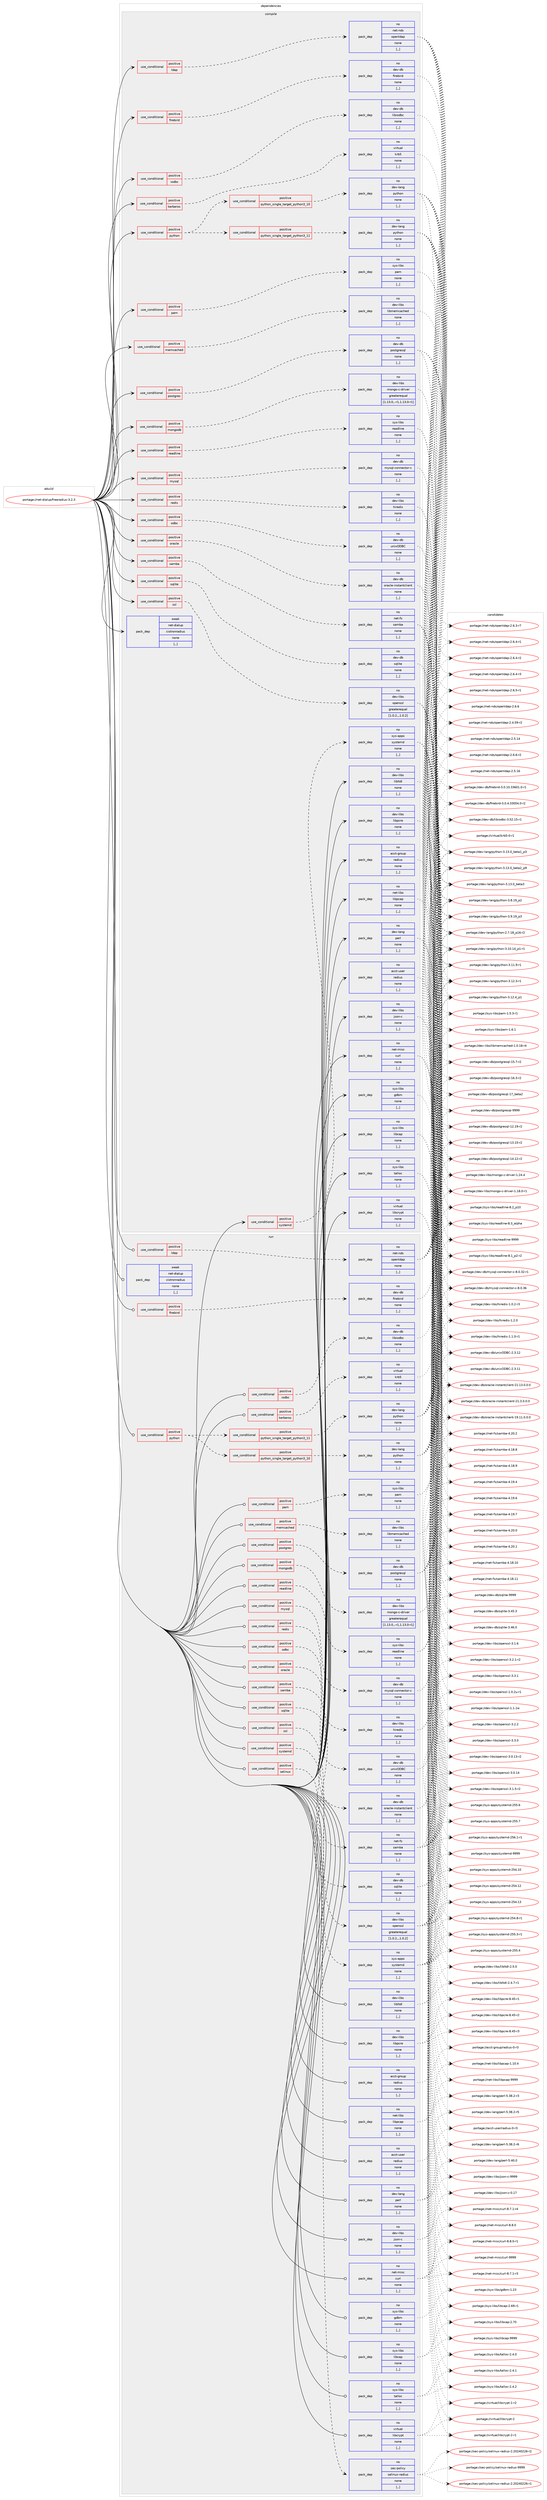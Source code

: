 digraph prolog {

# *************
# Graph options
# *************

newrank=true;
concentrate=true;
compound=true;
graph [rankdir=LR,fontname=Helvetica,fontsize=10,ranksep=1.5];#, ranksep=2.5, nodesep=0.2];
edge  [arrowhead=vee];
node  [fontname=Helvetica,fontsize=10];

# **********
# The ebuild
# **********

subgraph cluster_leftcol {
color=gray;
rank=same;
label=<<i>ebuild</i>>;
id [label="portage://net-dialup/freeradius-3.2.3", color=red, width=4, href="../net-dialup/freeradius-3.2.3.svg"];
}

# ****************
# The dependencies
# ****************

subgraph cluster_midcol {
color=gray;
label=<<i>dependencies</i>>;
subgraph cluster_compile {
fillcolor="#eeeeee";
style=filled;
label=<<i>compile</i>>;
subgraph cond86781 {
dependency335904 [label=<<TABLE BORDER="0" CELLBORDER="1" CELLSPACING="0" CELLPADDING="4"><TR><TD ROWSPAN="3" CELLPADDING="10">use_conditional</TD></TR><TR><TD>positive</TD></TR><TR><TD>firebird</TD></TR></TABLE>>, shape=none, color=red];
subgraph pack246590 {
dependency335905 [label=<<TABLE BORDER="0" CELLBORDER="1" CELLSPACING="0" CELLPADDING="4" WIDTH="220"><TR><TD ROWSPAN="6" CELLPADDING="30">pack_dep</TD></TR><TR><TD WIDTH="110">no</TD></TR><TR><TD>dev-db</TD></TR><TR><TD>firebird</TD></TR><TR><TD>none</TD></TR><TR><TD>[,,]</TD></TR></TABLE>>, shape=none, color=blue];
}
dependency335904:e -> dependency335905:w [weight=20,style="dashed",arrowhead="vee"];
}
id:e -> dependency335904:w [weight=20,style="solid",arrowhead="vee"];
subgraph cond86782 {
dependency335906 [label=<<TABLE BORDER="0" CELLBORDER="1" CELLSPACING="0" CELLPADDING="4"><TR><TD ROWSPAN="3" CELLPADDING="10">use_conditional</TD></TR><TR><TD>positive</TD></TR><TR><TD>iodbc</TD></TR></TABLE>>, shape=none, color=red];
subgraph pack246591 {
dependency335907 [label=<<TABLE BORDER="0" CELLBORDER="1" CELLSPACING="0" CELLPADDING="4" WIDTH="220"><TR><TD ROWSPAN="6" CELLPADDING="30">pack_dep</TD></TR><TR><TD WIDTH="110">no</TD></TR><TR><TD>dev-db</TD></TR><TR><TD>libiodbc</TD></TR><TR><TD>none</TD></TR><TR><TD>[,,]</TD></TR></TABLE>>, shape=none, color=blue];
}
dependency335906:e -> dependency335907:w [weight=20,style="dashed",arrowhead="vee"];
}
id:e -> dependency335906:w [weight=20,style="solid",arrowhead="vee"];
subgraph cond86783 {
dependency335908 [label=<<TABLE BORDER="0" CELLBORDER="1" CELLSPACING="0" CELLPADDING="4"><TR><TD ROWSPAN="3" CELLPADDING="10">use_conditional</TD></TR><TR><TD>positive</TD></TR><TR><TD>kerberos</TD></TR></TABLE>>, shape=none, color=red];
subgraph pack246592 {
dependency335909 [label=<<TABLE BORDER="0" CELLBORDER="1" CELLSPACING="0" CELLPADDING="4" WIDTH="220"><TR><TD ROWSPAN="6" CELLPADDING="30">pack_dep</TD></TR><TR><TD WIDTH="110">no</TD></TR><TR><TD>virtual</TD></TR><TR><TD>krb5</TD></TR><TR><TD>none</TD></TR><TR><TD>[,,]</TD></TR></TABLE>>, shape=none, color=blue];
}
dependency335908:e -> dependency335909:w [weight=20,style="dashed",arrowhead="vee"];
}
id:e -> dependency335908:w [weight=20,style="solid",arrowhead="vee"];
subgraph cond86784 {
dependency335910 [label=<<TABLE BORDER="0" CELLBORDER="1" CELLSPACING="0" CELLPADDING="4"><TR><TD ROWSPAN="3" CELLPADDING="10">use_conditional</TD></TR><TR><TD>positive</TD></TR><TR><TD>ldap</TD></TR></TABLE>>, shape=none, color=red];
subgraph pack246593 {
dependency335911 [label=<<TABLE BORDER="0" CELLBORDER="1" CELLSPACING="0" CELLPADDING="4" WIDTH="220"><TR><TD ROWSPAN="6" CELLPADDING="30">pack_dep</TD></TR><TR><TD WIDTH="110">no</TD></TR><TR><TD>net-nds</TD></TR><TR><TD>openldap</TD></TR><TR><TD>none</TD></TR><TR><TD>[,,]</TD></TR></TABLE>>, shape=none, color=blue];
}
dependency335910:e -> dependency335911:w [weight=20,style="dashed",arrowhead="vee"];
}
id:e -> dependency335910:w [weight=20,style="solid",arrowhead="vee"];
subgraph cond86785 {
dependency335912 [label=<<TABLE BORDER="0" CELLBORDER="1" CELLSPACING="0" CELLPADDING="4"><TR><TD ROWSPAN="3" CELLPADDING="10">use_conditional</TD></TR><TR><TD>positive</TD></TR><TR><TD>memcached</TD></TR></TABLE>>, shape=none, color=red];
subgraph pack246594 {
dependency335913 [label=<<TABLE BORDER="0" CELLBORDER="1" CELLSPACING="0" CELLPADDING="4" WIDTH="220"><TR><TD ROWSPAN="6" CELLPADDING="30">pack_dep</TD></TR><TR><TD WIDTH="110">no</TD></TR><TR><TD>dev-libs</TD></TR><TR><TD>libmemcached</TD></TR><TR><TD>none</TD></TR><TR><TD>[,,]</TD></TR></TABLE>>, shape=none, color=blue];
}
dependency335912:e -> dependency335913:w [weight=20,style="dashed",arrowhead="vee"];
}
id:e -> dependency335912:w [weight=20,style="solid",arrowhead="vee"];
subgraph cond86786 {
dependency335914 [label=<<TABLE BORDER="0" CELLBORDER="1" CELLSPACING="0" CELLPADDING="4"><TR><TD ROWSPAN="3" CELLPADDING="10">use_conditional</TD></TR><TR><TD>positive</TD></TR><TR><TD>mongodb</TD></TR></TABLE>>, shape=none, color=red];
subgraph pack246595 {
dependency335915 [label=<<TABLE BORDER="0" CELLBORDER="1" CELLSPACING="0" CELLPADDING="4" WIDTH="220"><TR><TD ROWSPAN="6" CELLPADDING="30">pack_dep</TD></TR><TR><TD WIDTH="110">no</TD></TR><TR><TD>dev-libs</TD></TR><TR><TD>mongo-c-driver</TD></TR><TR><TD>greaterequal</TD></TR><TR><TD>[1.13.0,,-r1,1.13.0-r1]</TD></TR></TABLE>>, shape=none, color=blue];
}
dependency335914:e -> dependency335915:w [weight=20,style="dashed",arrowhead="vee"];
}
id:e -> dependency335914:w [weight=20,style="solid",arrowhead="vee"];
subgraph cond86787 {
dependency335916 [label=<<TABLE BORDER="0" CELLBORDER="1" CELLSPACING="0" CELLPADDING="4"><TR><TD ROWSPAN="3" CELLPADDING="10">use_conditional</TD></TR><TR><TD>positive</TD></TR><TR><TD>mysql</TD></TR></TABLE>>, shape=none, color=red];
subgraph pack246596 {
dependency335917 [label=<<TABLE BORDER="0" CELLBORDER="1" CELLSPACING="0" CELLPADDING="4" WIDTH="220"><TR><TD ROWSPAN="6" CELLPADDING="30">pack_dep</TD></TR><TR><TD WIDTH="110">no</TD></TR><TR><TD>dev-db</TD></TR><TR><TD>mysql-connector-c</TD></TR><TR><TD>none</TD></TR><TR><TD>[,,]</TD></TR></TABLE>>, shape=none, color=blue];
}
dependency335916:e -> dependency335917:w [weight=20,style="dashed",arrowhead="vee"];
}
id:e -> dependency335916:w [weight=20,style="solid",arrowhead="vee"];
subgraph cond86788 {
dependency335918 [label=<<TABLE BORDER="0" CELLBORDER="1" CELLSPACING="0" CELLPADDING="4"><TR><TD ROWSPAN="3" CELLPADDING="10">use_conditional</TD></TR><TR><TD>positive</TD></TR><TR><TD>odbc</TD></TR></TABLE>>, shape=none, color=red];
subgraph pack246597 {
dependency335919 [label=<<TABLE BORDER="0" CELLBORDER="1" CELLSPACING="0" CELLPADDING="4" WIDTH="220"><TR><TD ROWSPAN="6" CELLPADDING="30">pack_dep</TD></TR><TR><TD WIDTH="110">no</TD></TR><TR><TD>dev-db</TD></TR><TR><TD>unixODBC</TD></TR><TR><TD>none</TD></TR><TR><TD>[,,]</TD></TR></TABLE>>, shape=none, color=blue];
}
dependency335918:e -> dependency335919:w [weight=20,style="dashed",arrowhead="vee"];
}
id:e -> dependency335918:w [weight=20,style="solid",arrowhead="vee"];
subgraph cond86789 {
dependency335920 [label=<<TABLE BORDER="0" CELLBORDER="1" CELLSPACING="0" CELLPADDING="4"><TR><TD ROWSPAN="3" CELLPADDING="10">use_conditional</TD></TR><TR><TD>positive</TD></TR><TR><TD>oracle</TD></TR></TABLE>>, shape=none, color=red];
subgraph pack246598 {
dependency335921 [label=<<TABLE BORDER="0" CELLBORDER="1" CELLSPACING="0" CELLPADDING="4" WIDTH="220"><TR><TD ROWSPAN="6" CELLPADDING="30">pack_dep</TD></TR><TR><TD WIDTH="110">no</TD></TR><TR><TD>dev-db</TD></TR><TR><TD>oracle-instantclient</TD></TR><TR><TD>none</TD></TR><TR><TD>[,,]</TD></TR></TABLE>>, shape=none, color=blue];
}
dependency335920:e -> dependency335921:w [weight=20,style="dashed",arrowhead="vee"];
}
id:e -> dependency335920:w [weight=20,style="solid",arrowhead="vee"];
subgraph cond86790 {
dependency335922 [label=<<TABLE BORDER="0" CELLBORDER="1" CELLSPACING="0" CELLPADDING="4"><TR><TD ROWSPAN="3" CELLPADDING="10">use_conditional</TD></TR><TR><TD>positive</TD></TR><TR><TD>pam</TD></TR></TABLE>>, shape=none, color=red];
subgraph pack246599 {
dependency335923 [label=<<TABLE BORDER="0" CELLBORDER="1" CELLSPACING="0" CELLPADDING="4" WIDTH="220"><TR><TD ROWSPAN="6" CELLPADDING="30">pack_dep</TD></TR><TR><TD WIDTH="110">no</TD></TR><TR><TD>sys-libs</TD></TR><TR><TD>pam</TD></TR><TR><TD>none</TD></TR><TR><TD>[,,]</TD></TR></TABLE>>, shape=none, color=blue];
}
dependency335922:e -> dependency335923:w [weight=20,style="dashed",arrowhead="vee"];
}
id:e -> dependency335922:w [weight=20,style="solid",arrowhead="vee"];
subgraph cond86791 {
dependency335924 [label=<<TABLE BORDER="0" CELLBORDER="1" CELLSPACING="0" CELLPADDING="4"><TR><TD ROWSPAN="3" CELLPADDING="10">use_conditional</TD></TR><TR><TD>positive</TD></TR><TR><TD>postgres</TD></TR></TABLE>>, shape=none, color=red];
subgraph pack246600 {
dependency335925 [label=<<TABLE BORDER="0" CELLBORDER="1" CELLSPACING="0" CELLPADDING="4" WIDTH="220"><TR><TD ROWSPAN="6" CELLPADDING="30">pack_dep</TD></TR><TR><TD WIDTH="110">no</TD></TR><TR><TD>dev-db</TD></TR><TR><TD>postgresql</TD></TR><TR><TD>none</TD></TR><TR><TD>[,,]</TD></TR></TABLE>>, shape=none, color=blue];
}
dependency335924:e -> dependency335925:w [weight=20,style="dashed",arrowhead="vee"];
}
id:e -> dependency335924:w [weight=20,style="solid",arrowhead="vee"];
subgraph cond86792 {
dependency335926 [label=<<TABLE BORDER="0" CELLBORDER="1" CELLSPACING="0" CELLPADDING="4"><TR><TD ROWSPAN="3" CELLPADDING="10">use_conditional</TD></TR><TR><TD>positive</TD></TR><TR><TD>python</TD></TR></TABLE>>, shape=none, color=red];
subgraph cond86793 {
dependency335927 [label=<<TABLE BORDER="0" CELLBORDER="1" CELLSPACING="0" CELLPADDING="4"><TR><TD ROWSPAN="3" CELLPADDING="10">use_conditional</TD></TR><TR><TD>positive</TD></TR><TR><TD>python_single_target_python3_10</TD></TR></TABLE>>, shape=none, color=red];
subgraph pack246601 {
dependency335928 [label=<<TABLE BORDER="0" CELLBORDER="1" CELLSPACING="0" CELLPADDING="4" WIDTH="220"><TR><TD ROWSPAN="6" CELLPADDING="30">pack_dep</TD></TR><TR><TD WIDTH="110">no</TD></TR><TR><TD>dev-lang</TD></TR><TR><TD>python</TD></TR><TR><TD>none</TD></TR><TR><TD>[,,]</TD></TR></TABLE>>, shape=none, color=blue];
}
dependency335927:e -> dependency335928:w [weight=20,style="dashed",arrowhead="vee"];
}
dependency335926:e -> dependency335927:w [weight=20,style="dashed",arrowhead="vee"];
subgraph cond86794 {
dependency335929 [label=<<TABLE BORDER="0" CELLBORDER="1" CELLSPACING="0" CELLPADDING="4"><TR><TD ROWSPAN="3" CELLPADDING="10">use_conditional</TD></TR><TR><TD>positive</TD></TR><TR><TD>python_single_target_python3_11</TD></TR></TABLE>>, shape=none, color=red];
subgraph pack246602 {
dependency335930 [label=<<TABLE BORDER="0" CELLBORDER="1" CELLSPACING="0" CELLPADDING="4" WIDTH="220"><TR><TD ROWSPAN="6" CELLPADDING="30">pack_dep</TD></TR><TR><TD WIDTH="110">no</TD></TR><TR><TD>dev-lang</TD></TR><TR><TD>python</TD></TR><TR><TD>none</TD></TR><TR><TD>[,,]</TD></TR></TABLE>>, shape=none, color=blue];
}
dependency335929:e -> dependency335930:w [weight=20,style="dashed",arrowhead="vee"];
}
dependency335926:e -> dependency335929:w [weight=20,style="dashed",arrowhead="vee"];
}
id:e -> dependency335926:w [weight=20,style="solid",arrowhead="vee"];
subgraph cond86795 {
dependency335931 [label=<<TABLE BORDER="0" CELLBORDER="1" CELLSPACING="0" CELLPADDING="4"><TR><TD ROWSPAN="3" CELLPADDING="10">use_conditional</TD></TR><TR><TD>positive</TD></TR><TR><TD>readline</TD></TR></TABLE>>, shape=none, color=red];
subgraph pack246603 {
dependency335932 [label=<<TABLE BORDER="0" CELLBORDER="1" CELLSPACING="0" CELLPADDING="4" WIDTH="220"><TR><TD ROWSPAN="6" CELLPADDING="30">pack_dep</TD></TR><TR><TD WIDTH="110">no</TD></TR><TR><TD>sys-libs</TD></TR><TR><TD>readline</TD></TR><TR><TD>none</TD></TR><TR><TD>[,,]</TD></TR></TABLE>>, shape=none, color=blue];
}
dependency335931:e -> dependency335932:w [weight=20,style="dashed",arrowhead="vee"];
}
id:e -> dependency335931:w [weight=20,style="solid",arrowhead="vee"];
subgraph cond86796 {
dependency335933 [label=<<TABLE BORDER="0" CELLBORDER="1" CELLSPACING="0" CELLPADDING="4"><TR><TD ROWSPAN="3" CELLPADDING="10">use_conditional</TD></TR><TR><TD>positive</TD></TR><TR><TD>redis</TD></TR></TABLE>>, shape=none, color=red];
subgraph pack246604 {
dependency335934 [label=<<TABLE BORDER="0" CELLBORDER="1" CELLSPACING="0" CELLPADDING="4" WIDTH="220"><TR><TD ROWSPAN="6" CELLPADDING="30">pack_dep</TD></TR><TR><TD WIDTH="110">no</TD></TR><TR><TD>dev-libs</TD></TR><TR><TD>hiredis</TD></TR><TR><TD>none</TD></TR><TR><TD>[,,]</TD></TR></TABLE>>, shape=none, color=blue];
}
dependency335933:e -> dependency335934:w [weight=20,style="dashed",arrowhead="vee"];
}
id:e -> dependency335933:w [weight=20,style="solid",arrowhead="vee"];
subgraph cond86797 {
dependency335935 [label=<<TABLE BORDER="0" CELLBORDER="1" CELLSPACING="0" CELLPADDING="4"><TR><TD ROWSPAN="3" CELLPADDING="10">use_conditional</TD></TR><TR><TD>positive</TD></TR><TR><TD>samba</TD></TR></TABLE>>, shape=none, color=red];
subgraph pack246605 {
dependency335936 [label=<<TABLE BORDER="0" CELLBORDER="1" CELLSPACING="0" CELLPADDING="4" WIDTH="220"><TR><TD ROWSPAN="6" CELLPADDING="30">pack_dep</TD></TR><TR><TD WIDTH="110">no</TD></TR><TR><TD>net-fs</TD></TR><TR><TD>samba</TD></TR><TR><TD>none</TD></TR><TR><TD>[,,]</TD></TR></TABLE>>, shape=none, color=blue];
}
dependency335935:e -> dependency335936:w [weight=20,style="dashed",arrowhead="vee"];
}
id:e -> dependency335935:w [weight=20,style="solid",arrowhead="vee"];
subgraph cond86798 {
dependency335937 [label=<<TABLE BORDER="0" CELLBORDER="1" CELLSPACING="0" CELLPADDING="4"><TR><TD ROWSPAN="3" CELLPADDING="10">use_conditional</TD></TR><TR><TD>positive</TD></TR><TR><TD>sqlite</TD></TR></TABLE>>, shape=none, color=red];
subgraph pack246606 {
dependency335938 [label=<<TABLE BORDER="0" CELLBORDER="1" CELLSPACING="0" CELLPADDING="4" WIDTH="220"><TR><TD ROWSPAN="6" CELLPADDING="30">pack_dep</TD></TR><TR><TD WIDTH="110">no</TD></TR><TR><TD>dev-db</TD></TR><TR><TD>sqlite</TD></TR><TR><TD>none</TD></TR><TR><TD>[,,]</TD></TR></TABLE>>, shape=none, color=blue];
}
dependency335937:e -> dependency335938:w [weight=20,style="dashed",arrowhead="vee"];
}
id:e -> dependency335937:w [weight=20,style="solid",arrowhead="vee"];
subgraph cond86799 {
dependency335939 [label=<<TABLE BORDER="0" CELLBORDER="1" CELLSPACING="0" CELLPADDING="4"><TR><TD ROWSPAN="3" CELLPADDING="10">use_conditional</TD></TR><TR><TD>positive</TD></TR><TR><TD>ssl</TD></TR></TABLE>>, shape=none, color=red];
subgraph pack246607 {
dependency335940 [label=<<TABLE BORDER="0" CELLBORDER="1" CELLSPACING="0" CELLPADDING="4" WIDTH="220"><TR><TD ROWSPAN="6" CELLPADDING="30">pack_dep</TD></TR><TR><TD WIDTH="110">no</TD></TR><TR><TD>dev-libs</TD></TR><TR><TD>openssl</TD></TR><TR><TD>greaterequal</TD></TR><TR><TD>[1.0.2,,,1.0.2]</TD></TR></TABLE>>, shape=none, color=blue];
}
dependency335939:e -> dependency335940:w [weight=20,style="dashed",arrowhead="vee"];
}
id:e -> dependency335939:w [weight=20,style="solid",arrowhead="vee"];
subgraph cond86800 {
dependency335941 [label=<<TABLE BORDER="0" CELLBORDER="1" CELLSPACING="0" CELLPADDING="4"><TR><TD ROWSPAN="3" CELLPADDING="10">use_conditional</TD></TR><TR><TD>positive</TD></TR><TR><TD>systemd</TD></TR></TABLE>>, shape=none, color=red];
subgraph pack246608 {
dependency335942 [label=<<TABLE BORDER="0" CELLBORDER="1" CELLSPACING="0" CELLPADDING="4" WIDTH="220"><TR><TD ROWSPAN="6" CELLPADDING="30">pack_dep</TD></TR><TR><TD WIDTH="110">no</TD></TR><TR><TD>sys-apps</TD></TR><TR><TD>systemd</TD></TR><TR><TD>none</TD></TR><TR><TD>[,,]</TD></TR></TABLE>>, shape=none, color=blue];
}
dependency335941:e -> dependency335942:w [weight=20,style="dashed",arrowhead="vee"];
}
id:e -> dependency335941:w [weight=20,style="solid",arrowhead="vee"];
subgraph pack246609 {
dependency335943 [label=<<TABLE BORDER="0" CELLBORDER="1" CELLSPACING="0" CELLPADDING="4" WIDTH="220"><TR><TD ROWSPAN="6" CELLPADDING="30">pack_dep</TD></TR><TR><TD WIDTH="110">no</TD></TR><TR><TD>acct-group</TD></TR><TR><TD>radius</TD></TR><TR><TD>none</TD></TR><TR><TD>[,,]</TD></TR></TABLE>>, shape=none, color=blue];
}
id:e -> dependency335943:w [weight=20,style="solid",arrowhead="vee"];
subgraph pack246610 {
dependency335944 [label=<<TABLE BORDER="0" CELLBORDER="1" CELLSPACING="0" CELLPADDING="4" WIDTH="220"><TR><TD ROWSPAN="6" CELLPADDING="30">pack_dep</TD></TR><TR><TD WIDTH="110">no</TD></TR><TR><TD>acct-user</TD></TR><TR><TD>radius</TD></TR><TR><TD>none</TD></TR><TR><TD>[,,]</TD></TR></TABLE>>, shape=none, color=blue];
}
id:e -> dependency335944:w [weight=20,style="solid",arrowhead="vee"];
subgraph pack246611 {
dependency335945 [label=<<TABLE BORDER="0" CELLBORDER="1" CELLSPACING="0" CELLPADDING="4" WIDTH="220"><TR><TD ROWSPAN="6" CELLPADDING="30">pack_dep</TD></TR><TR><TD WIDTH="110">no</TD></TR><TR><TD>dev-lang</TD></TR><TR><TD>perl</TD></TR><TR><TD>none</TD></TR><TR><TD>[,,]</TD></TR></TABLE>>, shape=none, color=blue];
}
id:e -> dependency335945:w [weight=20,style="solid",arrowhead="vee"];
subgraph pack246612 {
dependency335946 [label=<<TABLE BORDER="0" CELLBORDER="1" CELLSPACING="0" CELLPADDING="4" WIDTH="220"><TR><TD ROWSPAN="6" CELLPADDING="30">pack_dep</TD></TR><TR><TD WIDTH="110">no</TD></TR><TR><TD>dev-libs</TD></TR><TR><TD>json-c</TD></TR><TR><TD>none</TD></TR><TR><TD>[,,]</TD></TR></TABLE>>, shape=none, color=blue];
}
id:e -> dependency335946:w [weight=20,style="solid",arrowhead="vee"];
subgraph pack246613 {
dependency335947 [label=<<TABLE BORDER="0" CELLBORDER="1" CELLSPACING="0" CELLPADDING="4" WIDTH="220"><TR><TD ROWSPAN="6" CELLPADDING="30">pack_dep</TD></TR><TR><TD WIDTH="110">no</TD></TR><TR><TD>dev-libs</TD></TR><TR><TD>libltdl</TD></TR><TR><TD>none</TD></TR><TR><TD>[,,]</TD></TR></TABLE>>, shape=none, color=blue];
}
id:e -> dependency335947:w [weight=20,style="solid",arrowhead="vee"];
subgraph pack246614 {
dependency335948 [label=<<TABLE BORDER="0" CELLBORDER="1" CELLSPACING="0" CELLPADDING="4" WIDTH="220"><TR><TD ROWSPAN="6" CELLPADDING="30">pack_dep</TD></TR><TR><TD WIDTH="110">no</TD></TR><TR><TD>dev-libs</TD></TR><TR><TD>libpcre</TD></TR><TR><TD>none</TD></TR><TR><TD>[,,]</TD></TR></TABLE>>, shape=none, color=blue];
}
id:e -> dependency335948:w [weight=20,style="solid",arrowhead="vee"];
subgraph pack246615 {
dependency335949 [label=<<TABLE BORDER="0" CELLBORDER="1" CELLSPACING="0" CELLPADDING="4" WIDTH="220"><TR><TD ROWSPAN="6" CELLPADDING="30">pack_dep</TD></TR><TR><TD WIDTH="110">no</TD></TR><TR><TD>net-libs</TD></TR><TR><TD>libpcap</TD></TR><TR><TD>none</TD></TR><TR><TD>[,,]</TD></TR></TABLE>>, shape=none, color=blue];
}
id:e -> dependency335949:w [weight=20,style="solid",arrowhead="vee"];
subgraph pack246616 {
dependency335950 [label=<<TABLE BORDER="0" CELLBORDER="1" CELLSPACING="0" CELLPADDING="4" WIDTH="220"><TR><TD ROWSPAN="6" CELLPADDING="30">pack_dep</TD></TR><TR><TD WIDTH="110">no</TD></TR><TR><TD>net-misc</TD></TR><TR><TD>curl</TD></TR><TR><TD>none</TD></TR><TR><TD>[,,]</TD></TR></TABLE>>, shape=none, color=blue];
}
id:e -> dependency335950:w [weight=20,style="solid",arrowhead="vee"];
subgraph pack246617 {
dependency335951 [label=<<TABLE BORDER="0" CELLBORDER="1" CELLSPACING="0" CELLPADDING="4" WIDTH="220"><TR><TD ROWSPAN="6" CELLPADDING="30">pack_dep</TD></TR><TR><TD WIDTH="110">no</TD></TR><TR><TD>sys-libs</TD></TR><TR><TD>gdbm</TD></TR><TR><TD>none</TD></TR><TR><TD>[,,]</TD></TR></TABLE>>, shape=none, color=blue];
}
id:e -> dependency335951:w [weight=20,style="solid",arrowhead="vee"];
subgraph pack246618 {
dependency335952 [label=<<TABLE BORDER="0" CELLBORDER="1" CELLSPACING="0" CELLPADDING="4" WIDTH="220"><TR><TD ROWSPAN="6" CELLPADDING="30">pack_dep</TD></TR><TR><TD WIDTH="110">no</TD></TR><TR><TD>sys-libs</TD></TR><TR><TD>libcap</TD></TR><TR><TD>none</TD></TR><TR><TD>[,,]</TD></TR></TABLE>>, shape=none, color=blue];
}
id:e -> dependency335952:w [weight=20,style="solid",arrowhead="vee"];
subgraph pack246619 {
dependency335953 [label=<<TABLE BORDER="0" CELLBORDER="1" CELLSPACING="0" CELLPADDING="4" WIDTH="220"><TR><TD ROWSPAN="6" CELLPADDING="30">pack_dep</TD></TR><TR><TD WIDTH="110">no</TD></TR><TR><TD>sys-libs</TD></TR><TR><TD>talloc</TD></TR><TR><TD>none</TD></TR><TR><TD>[,,]</TD></TR></TABLE>>, shape=none, color=blue];
}
id:e -> dependency335953:w [weight=20,style="solid",arrowhead="vee"];
subgraph pack246620 {
dependency335954 [label=<<TABLE BORDER="0" CELLBORDER="1" CELLSPACING="0" CELLPADDING="4" WIDTH="220"><TR><TD ROWSPAN="6" CELLPADDING="30">pack_dep</TD></TR><TR><TD WIDTH="110">no</TD></TR><TR><TD>virtual</TD></TR><TR><TD>libcrypt</TD></TR><TR><TD>none</TD></TR><TR><TD>[,,]</TD></TR></TABLE>>, shape=none, color=blue];
}
id:e -> dependency335954:w [weight=20,style="solid",arrowhead="vee"];
subgraph pack246621 {
dependency335955 [label=<<TABLE BORDER="0" CELLBORDER="1" CELLSPACING="0" CELLPADDING="4" WIDTH="220"><TR><TD ROWSPAN="6" CELLPADDING="30">pack_dep</TD></TR><TR><TD WIDTH="110">weak</TD></TR><TR><TD>net-dialup</TD></TR><TR><TD>cistronradius</TD></TR><TR><TD>none</TD></TR><TR><TD>[,,]</TD></TR></TABLE>>, shape=none, color=blue];
}
id:e -> dependency335955:w [weight=20,style="solid",arrowhead="vee"];
}
subgraph cluster_compileandrun {
fillcolor="#eeeeee";
style=filled;
label=<<i>compile and run</i>>;
}
subgraph cluster_run {
fillcolor="#eeeeee";
style=filled;
label=<<i>run</i>>;
subgraph cond86801 {
dependency335956 [label=<<TABLE BORDER="0" CELLBORDER="1" CELLSPACING="0" CELLPADDING="4"><TR><TD ROWSPAN="3" CELLPADDING="10">use_conditional</TD></TR><TR><TD>positive</TD></TR><TR><TD>firebird</TD></TR></TABLE>>, shape=none, color=red];
subgraph pack246622 {
dependency335957 [label=<<TABLE BORDER="0" CELLBORDER="1" CELLSPACING="0" CELLPADDING="4" WIDTH="220"><TR><TD ROWSPAN="6" CELLPADDING="30">pack_dep</TD></TR><TR><TD WIDTH="110">no</TD></TR><TR><TD>dev-db</TD></TR><TR><TD>firebird</TD></TR><TR><TD>none</TD></TR><TR><TD>[,,]</TD></TR></TABLE>>, shape=none, color=blue];
}
dependency335956:e -> dependency335957:w [weight=20,style="dashed",arrowhead="vee"];
}
id:e -> dependency335956:w [weight=20,style="solid",arrowhead="odot"];
subgraph cond86802 {
dependency335958 [label=<<TABLE BORDER="0" CELLBORDER="1" CELLSPACING="0" CELLPADDING="4"><TR><TD ROWSPAN="3" CELLPADDING="10">use_conditional</TD></TR><TR><TD>positive</TD></TR><TR><TD>iodbc</TD></TR></TABLE>>, shape=none, color=red];
subgraph pack246623 {
dependency335959 [label=<<TABLE BORDER="0" CELLBORDER="1" CELLSPACING="0" CELLPADDING="4" WIDTH="220"><TR><TD ROWSPAN="6" CELLPADDING="30">pack_dep</TD></TR><TR><TD WIDTH="110">no</TD></TR><TR><TD>dev-db</TD></TR><TR><TD>libiodbc</TD></TR><TR><TD>none</TD></TR><TR><TD>[,,]</TD></TR></TABLE>>, shape=none, color=blue];
}
dependency335958:e -> dependency335959:w [weight=20,style="dashed",arrowhead="vee"];
}
id:e -> dependency335958:w [weight=20,style="solid",arrowhead="odot"];
subgraph cond86803 {
dependency335960 [label=<<TABLE BORDER="0" CELLBORDER="1" CELLSPACING="0" CELLPADDING="4"><TR><TD ROWSPAN="3" CELLPADDING="10">use_conditional</TD></TR><TR><TD>positive</TD></TR><TR><TD>kerberos</TD></TR></TABLE>>, shape=none, color=red];
subgraph pack246624 {
dependency335961 [label=<<TABLE BORDER="0" CELLBORDER="1" CELLSPACING="0" CELLPADDING="4" WIDTH="220"><TR><TD ROWSPAN="6" CELLPADDING="30">pack_dep</TD></TR><TR><TD WIDTH="110">no</TD></TR><TR><TD>virtual</TD></TR><TR><TD>krb5</TD></TR><TR><TD>none</TD></TR><TR><TD>[,,]</TD></TR></TABLE>>, shape=none, color=blue];
}
dependency335960:e -> dependency335961:w [weight=20,style="dashed",arrowhead="vee"];
}
id:e -> dependency335960:w [weight=20,style="solid",arrowhead="odot"];
subgraph cond86804 {
dependency335962 [label=<<TABLE BORDER="0" CELLBORDER="1" CELLSPACING="0" CELLPADDING="4"><TR><TD ROWSPAN="3" CELLPADDING="10">use_conditional</TD></TR><TR><TD>positive</TD></TR><TR><TD>ldap</TD></TR></TABLE>>, shape=none, color=red];
subgraph pack246625 {
dependency335963 [label=<<TABLE BORDER="0" CELLBORDER="1" CELLSPACING="0" CELLPADDING="4" WIDTH="220"><TR><TD ROWSPAN="6" CELLPADDING="30">pack_dep</TD></TR><TR><TD WIDTH="110">no</TD></TR><TR><TD>net-nds</TD></TR><TR><TD>openldap</TD></TR><TR><TD>none</TD></TR><TR><TD>[,,]</TD></TR></TABLE>>, shape=none, color=blue];
}
dependency335962:e -> dependency335963:w [weight=20,style="dashed",arrowhead="vee"];
}
id:e -> dependency335962:w [weight=20,style="solid",arrowhead="odot"];
subgraph cond86805 {
dependency335964 [label=<<TABLE BORDER="0" CELLBORDER="1" CELLSPACING="0" CELLPADDING="4"><TR><TD ROWSPAN="3" CELLPADDING="10">use_conditional</TD></TR><TR><TD>positive</TD></TR><TR><TD>memcached</TD></TR></TABLE>>, shape=none, color=red];
subgraph pack246626 {
dependency335965 [label=<<TABLE BORDER="0" CELLBORDER="1" CELLSPACING="0" CELLPADDING="4" WIDTH="220"><TR><TD ROWSPAN="6" CELLPADDING="30">pack_dep</TD></TR><TR><TD WIDTH="110">no</TD></TR><TR><TD>dev-libs</TD></TR><TR><TD>libmemcached</TD></TR><TR><TD>none</TD></TR><TR><TD>[,,]</TD></TR></TABLE>>, shape=none, color=blue];
}
dependency335964:e -> dependency335965:w [weight=20,style="dashed",arrowhead="vee"];
}
id:e -> dependency335964:w [weight=20,style="solid",arrowhead="odot"];
subgraph cond86806 {
dependency335966 [label=<<TABLE BORDER="0" CELLBORDER="1" CELLSPACING="0" CELLPADDING="4"><TR><TD ROWSPAN="3" CELLPADDING="10">use_conditional</TD></TR><TR><TD>positive</TD></TR><TR><TD>mongodb</TD></TR></TABLE>>, shape=none, color=red];
subgraph pack246627 {
dependency335967 [label=<<TABLE BORDER="0" CELLBORDER="1" CELLSPACING="0" CELLPADDING="4" WIDTH="220"><TR><TD ROWSPAN="6" CELLPADDING="30">pack_dep</TD></TR><TR><TD WIDTH="110">no</TD></TR><TR><TD>dev-libs</TD></TR><TR><TD>mongo-c-driver</TD></TR><TR><TD>greaterequal</TD></TR><TR><TD>[1.13.0,,-r1,1.13.0-r1]</TD></TR></TABLE>>, shape=none, color=blue];
}
dependency335966:e -> dependency335967:w [weight=20,style="dashed",arrowhead="vee"];
}
id:e -> dependency335966:w [weight=20,style="solid",arrowhead="odot"];
subgraph cond86807 {
dependency335968 [label=<<TABLE BORDER="0" CELLBORDER="1" CELLSPACING="0" CELLPADDING="4"><TR><TD ROWSPAN="3" CELLPADDING="10">use_conditional</TD></TR><TR><TD>positive</TD></TR><TR><TD>mysql</TD></TR></TABLE>>, shape=none, color=red];
subgraph pack246628 {
dependency335969 [label=<<TABLE BORDER="0" CELLBORDER="1" CELLSPACING="0" CELLPADDING="4" WIDTH="220"><TR><TD ROWSPAN="6" CELLPADDING="30">pack_dep</TD></TR><TR><TD WIDTH="110">no</TD></TR><TR><TD>dev-db</TD></TR><TR><TD>mysql-connector-c</TD></TR><TR><TD>none</TD></TR><TR><TD>[,,]</TD></TR></TABLE>>, shape=none, color=blue];
}
dependency335968:e -> dependency335969:w [weight=20,style="dashed",arrowhead="vee"];
}
id:e -> dependency335968:w [weight=20,style="solid",arrowhead="odot"];
subgraph cond86808 {
dependency335970 [label=<<TABLE BORDER="0" CELLBORDER="1" CELLSPACING="0" CELLPADDING="4"><TR><TD ROWSPAN="3" CELLPADDING="10">use_conditional</TD></TR><TR><TD>positive</TD></TR><TR><TD>odbc</TD></TR></TABLE>>, shape=none, color=red];
subgraph pack246629 {
dependency335971 [label=<<TABLE BORDER="0" CELLBORDER="1" CELLSPACING="0" CELLPADDING="4" WIDTH="220"><TR><TD ROWSPAN="6" CELLPADDING="30">pack_dep</TD></TR><TR><TD WIDTH="110">no</TD></TR><TR><TD>dev-db</TD></TR><TR><TD>unixODBC</TD></TR><TR><TD>none</TD></TR><TR><TD>[,,]</TD></TR></TABLE>>, shape=none, color=blue];
}
dependency335970:e -> dependency335971:w [weight=20,style="dashed",arrowhead="vee"];
}
id:e -> dependency335970:w [weight=20,style="solid",arrowhead="odot"];
subgraph cond86809 {
dependency335972 [label=<<TABLE BORDER="0" CELLBORDER="1" CELLSPACING="0" CELLPADDING="4"><TR><TD ROWSPAN="3" CELLPADDING="10">use_conditional</TD></TR><TR><TD>positive</TD></TR><TR><TD>oracle</TD></TR></TABLE>>, shape=none, color=red];
subgraph pack246630 {
dependency335973 [label=<<TABLE BORDER="0" CELLBORDER="1" CELLSPACING="0" CELLPADDING="4" WIDTH="220"><TR><TD ROWSPAN="6" CELLPADDING="30">pack_dep</TD></TR><TR><TD WIDTH="110">no</TD></TR><TR><TD>dev-db</TD></TR><TR><TD>oracle-instantclient</TD></TR><TR><TD>none</TD></TR><TR><TD>[,,]</TD></TR></TABLE>>, shape=none, color=blue];
}
dependency335972:e -> dependency335973:w [weight=20,style="dashed",arrowhead="vee"];
}
id:e -> dependency335972:w [weight=20,style="solid",arrowhead="odot"];
subgraph cond86810 {
dependency335974 [label=<<TABLE BORDER="0" CELLBORDER="1" CELLSPACING="0" CELLPADDING="4"><TR><TD ROWSPAN="3" CELLPADDING="10">use_conditional</TD></TR><TR><TD>positive</TD></TR><TR><TD>pam</TD></TR></TABLE>>, shape=none, color=red];
subgraph pack246631 {
dependency335975 [label=<<TABLE BORDER="0" CELLBORDER="1" CELLSPACING="0" CELLPADDING="4" WIDTH="220"><TR><TD ROWSPAN="6" CELLPADDING="30">pack_dep</TD></TR><TR><TD WIDTH="110">no</TD></TR><TR><TD>sys-libs</TD></TR><TR><TD>pam</TD></TR><TR><TD>none</TD></TR><TR><TD>[,,]</TD></TR></TABLE>>, shape=none, color=blue];
}
dependency335974:e -> dependency335975:w [weight=20,style="dashed",arrowhead="vee"];
}
id:e -> dependency335974:w [weight=20,style="solid",arrowhead="odot"];
subgraph cond86811 {
dependency335976 [label=<<TABLE BORDER="0" CELLBORDER="1" CELLSPACING="0" CELLPADDING="4"><TR><TD ROWSPAN="3" CELLPADDING="10">use_conditional</TD></TR><TR><TD>positive</TD></TR><TR><TD>postgres</TD></TR></TABLE>>, shape=none, color=red];
subgraph pack246632 {
dependency335977 [label=<<TABLE BORDER="0" CELLBORDER="1" CELLSPACING="0" CELLPADDING="4" WIDTH="220"><TR><TD ROWSPAN="6" CELLPADDING="30">pack_dep</TD></TR><TR><TD WIDTH="110">no</TD></TR><TR><TD>dev-db</TD></TR><TR><TD>postgresql</TD></TR><TR><TD>none</TD></TR><TR><TD>[,,]</TD></TR></TABLE>>, shape=none, color=blue];
}
dependency335976:e -> dependency335977:w [weight=20,style="dashed",arrowhead="vee"];
}
id:e -> dependency335976:w [weight=20,style="solid",arrowhead="odot"];
subgraph cond86812 {
dependency335978 [label=<<TABLE BORDER="0" CELLBORDER="1" CELLSPACING="0" CELLPADDING="4"><TR><TD ROWSPAN="3" CELLPADDING="10">use_conditional</TD></TR><TR><TD>positive</TD></TR><TR><TD>python</TD></TR></TABLE>>, shape=none, color=red];
subgraph cond86813 {
dependency335979 [label=<<TABLE BORDER="0" CELLBORDER="1" CELLSPACING="0" CELLPADDING="4"><TR><TD ROWSPAN="3" CELLPADDING="10">use_conditional</TD></TR><TR><TD>positive</TD></TR><TR><TD>python_single_target_python3_10</TD></TR></TABLE>>, shape=none, color=red];
subgraph pack246633 {
dependency335980 [label=<<TABLE BORDER="0" CELLBORDER="1" CELLSPACING="0" CELLPADDING="4" WIDTH="220"><TR><TD ROWSPAN="6" CELLPADDING="30">pack_dep</TD></TR><TR><TD WIDTH="110">no</TD></TR><TR><TD>dev-lang</TD></TR><TR><TD>python</TD></TR><TR><TD>none</TD></TR><TR><TD>[,,]</TD></TR></TABLE>>, shape=none, color=blue];
}
dependency335979:e -> dependency335980:w [weight=20,style="dashed",arrowhead="vee"];
}
dependency335978:e -> dependency335979:w [weight=20,style="dashed",arrowhead="vee"];
subgraph cond86814 {
dependency335981 [label=<<TABLE BORDER="0" CELLBORDER="1" CELLSPACING="0" CELLPADDING="4"><TR><TD ROWSPAN="3" CELLPADDING="10">use_conditional</TD></TR><TR><TD>positive</TD></TR><TR><TD>python_single_target_python3_11</TD></TR></TABLE>>, shape=none, color=red];
subgraph pack246634 {
dependency335982 [label=<<TABLE BORDER="0" CELLBORDER="1" CELLSPACING="0" CELLPADDING="4" WIDTH="220"><TR><TD ROWSPAN="6" CELLPADDING="30">pack_dep</TD></TR><TR><TD WIDTH="110">no</TD></TR><TR><TD>dev-lang</TD></TR><TR><TD>python</TD></TR><TR><TD>none</TD></TR><TR><TD>[,,]</TD></TR></TABLE>>, shape=none, color=blue];
}
dependency335981:e -> dependency335982:w [weight=20,style="dashed",arrowhead="vee"];
}
dependency335978:e -> dependency335981:w [weight=20,style="dashed",arrowhead="vee"];
}
id:e -> dependency335978:w [weight=20,style="solid",arrowhead="odot"];
subgraph cond86815 {
dependency335983 [label=<<TABLE BORDER="0" CELLBORDER="1" CELLSPACING="0" CELLPADDING="4"><TR><TD ROWSPAN="3" CELLPADDING="10">use_conditional</TD></TR><TR><TD>positive</TD></TR><TR><TD>readline</TD></TR></TABLE>>, shape=none, color=red];
subgraph pack246635 {
dependency335984 [label=<<TABLE BORDER="0" CELLBORDER="1" CELLSPACING="0" CELLPADDING="4" WIDTH="220"><TR><TD ROWSPAN="6" CELLPADDING="30">pack_dep</TD></TR><TR><TD WIDTH="110">no</TD></TR><TR><TD>sys-libs</TD></TR><TR><TD>readline</TD></TR><TR><TD>none</TD></TR><TR><TD>[,,]</TD></TR></TABLE>>, shape=none, color=blue];
}
dependency335983:e -> dependency335984:w [weight=20,style="dashed",arrowhead="vee"];
}
id:e -> dependency335983:w [weight=20,style="solid",arrowhead="odot"];
subgraph cond86816 {
dependency335985 [label=<<TABLE BORDER="0" CELLBORDER="1" CELLSPACING="0" CELLPADDING="4"><TR><TD ROWSPAN="3" CELLPADDING="10">use_conditional</TD></TR><TR><TD>positive</TD></TR><TR><TD>redis</TD></TR></TABLE>>, shape=none, color=red];
subgraph pack246636 {
dependency335986 [label=<<TABLE BORDER="0" CELLBORDER="1" CELLSPACING="0" CELLPADDING="4" WIDTH="220"><TR><TD ROWSPAN="6" CELLPADDING="30">pack_dep</TD></TR><TR><TD WIDTH="110">no</TD></TR><TR><TD>dev-libs</TD></TR><TR><TD>hiredis</TD></TR><TR><TD>none</TD></TR><TR><TD>[,,]</TD></TR></TABLE>>, shape=none, color=blue];
}
dependency335985:e -> dependency335986:w [weight=20,style="dashed",arrowhead="vee"];
}
id:e -> dependency335985:w [weight=20,style="solid",arrowhead="odot"];
subgraph cond86817 {
dependency335987 [label=<<TABLE BORDER="0" CELLBORDER="1" CELLSPACING="0" CELLPADDING="4"><TR><TD ROWSPAN="3" CELLPADDING="10">use_conditional</TD></TR><TR><TD>positive</TD></TR><TR><TD>samba</TD></TR></TABLE>>, shape=none, color=red];
subgraph pack246637 {
dependency335988 [label=<<TABLE BORDER="0" CELLBORDER="1" CELLSPACING="0" CELLPADDING="4" WIDTH="220"><TR><TD ROWSPAN="6" CELLPADDING="30">pack_dep</TD></TR><TR><TD WIDTH="110">no</TD></TR><TR><TD>net-fs</TD></TR><TR><TD>samba</TD></TR><TR><TD>none</TD></TR><TR><TD>[,,]</TD></TR></TABLE>>, shape=none, color=blue];
}
dependency335987:e -> dependency335988:w [weight=20,style="dashed",arrowhead="vee"];
}
id:e -> dependency335987:w [weight=20,style="solid",arrowhead="odot"];
subgraph cond86818 {
dependency335989 [label=<<TABLE BORDER="0" CELLBORDER="1" CELLSPACING="0" CELLPADDING="4"><TR><TD ROWSPAN="3" CELLPADDING="10">use_conditional</TD></TR><TR><TD>positive</TD></TR><TR><TD>selinux</TD></TR></TABLE>>, shape=none, color=red];
subgraph pack246638 {
dependency335990 [label=<<TABLE BORDER="0" CELLBORDER="1" CELLSPACING="0" CELLPADDING="4" WIDTH="220"><TR><TD ROWSPAN="6" CELLPADDING="30">pack_dep</TD></TR><TR><TD WIDTH="110">no</TD></TR><TR><TD>sec-policy</TD></TR><TR><TD>selinux-radius</TD></TR><TR><TD>none</TD></TR><TR><TD>[,,]</TD></TR></TABLE>>, shape=none, color=blue];
}
dependency335989:e -> dependency335990:w [weight=20,style="dashed",arrowhead="vee"];
}
id:e -> dependency335989:w [weight=20,style="solid",arrowhead="odot"];
subgraph cond86819 {
dependency335991 [label=<<TABLE BORDER="0" CELLBORDER="1" CELLSPACING="0" CELLPADDING="4"><TR><TD ROWSPAN="3" CELLPADDING="10">use_conditional</TD></TR><TR><TD>positive</TD></TR><TR><TD>sqlite</TD></TR></TABLE>>, shape=none, color=red];
subgraph pack246639 {
dependency335992 [label=<<TABLE BORDER="0" CELLBORDER="1" CELLSPACING="0" CELLPADDING="4" WIDTH="220"><TR><TD ROWSPAN="6" CELLPADDING="30">pack_dep</TD></TR><TR><TD WIDTH="110">no</TD></TR><TR><TD>dev-db</TD></TR><TR><TD>sqlite</TD></TR><TR><TD>none</TD></TR><TR><TD>[,,]</TD></TR></TABLE>>, shape=none, color=blue];
}
dependency335991:e -> dependency335992:w [weight=20,style="dashed",arrowhead="vee"];
}
id:e -> dependency335991:w [weight=20,style="solid",arrowhead="odot"];
subgraph cond86820 {
dependency335993 [label=<<TABLE BORDER="0" CELLBORDER="1" CELLSPACING="0" CELLPADDING="4"><TR><TD ROWSPAN="3" CELLPADDING="10">use_conditional</TD></TR><TR><TD>positive</TD></TR><TR><TD>ssl</TD></TR></TABLE>>, shape=none, color=red];
subgraph pack246640 {
dependency335994 [label=<<TABLE BORDER="0" CELLBORDER="1" CELLSPACING="0" CELLPADDING="4" WIDTH="220"><TR><TD ROWSPAN="6" CELLPADDING="30">pack_dep</TD></TR><TR><TD WIDTH="110">no</TD></TR><TR><TD>dev-libs</TD></TR><TR><TD>openssl</TD></TR><TR><TD>greaterequal</TD></TR><TR><TD>[1.0.2,,,1.0.2]</TD></TR></TABLE>>, shape=none, color=blue];
}
dependency335993:e -> dependency335994:w [weight=20,style="dashed",arrowhead="vee"];
}
id:e -> dependency335993:w [weight=20,style="solid",arrowhead="odot"];
subgraph cond86821 {
dependency335995 [label=<<TABLE BORDER="0" CELLBORDER="1" CELLSPACING="0" CELLPADDING="4"><TR><TD ROWSPAN="3" CELLPADDING="10">use_conditional</TD></TR><TR><TD>positive</TD></TR><TR><TD>systemd</TD></TR></TABLE>>, shape=none, color=red];
subgraph pack246641 {
dependency335996 [label=<<TABLE BORDER="0" CELLBORDER="1" CELLSPACING="0" CELLPADDING="4" WIDTH="220"><TR><TD ROWSPAN="6" CELLPADDING="30">pack_dep</TD></TR><TR><TD WIDTH="110">no</TD></TR><TR><TD>sys-apps</TD></TR><TR><TD>systemd</TD></TR><TR><TD>none</TD></TR><TR><TD>[,,]</TD></TR></TABLE>>, shape=none, color=blue];
}
dependency335995:e -> dependency335996:w [weight=20,style="dashed",arrowhead="vee"];
}
id:e -> dependency335995:w [weight=20,style="solid",arrowhead="odot"];
subgraph pack246642 {
dependency335997 [label=<<TABLE BORDER="0" CELLBORDER="1" CELLSPACING="0" CELLPADDING="4" WIDTH="220"><TR><TD ROWSPAN="6" CELLPADDING="30">pack_dep</TD></TR><TR><TD WIDTH="110">no</TD></TR><TR><TD>acct-group</TD></TR><TR><TD>radius</TD></TR><TR><TD>none</TD></TR><TR><TD>[,,]</TD></TR></TABLE>>, shape=none, color=blue];
}
id:e -> dependency335997:w [weight=20,style="solid",arrowhead="odot"];
subgraph pack246643 {
dependency335998 [label=<<TABLE BORDER="0" CELLBORDER="1" CELLSPACING="0" CELLPADDING="4" WIDTH="220"><TR><TD ROWSPAN="6" CELLPADDING="30">pack_dep</TD></TR><TR><TD WIDTH="110">no</TD></TR><TR><TD>acct-user</TD></TR><TR><TD>radius</TD></TR><TR><TD>none</TD></TR><TR><TD>[,,]</TD></TR></TABLE>>, shape=none, color=blue];
}
id:e -> dependency335998:w [weight=20,style="solid",arrowhead="odot"];
subgraph pack246644 {
dependency335999 [label=<<TABLE BORDER="0" CELLBORDER="1" CELLSPACING="0" CELLPADDING="4" WIDTH="220"><TR><TD ROWSPAN="6" CELLPADDING="30">pack_dep</TD></TR><TR><TD WIDTH="110">no</TD></TR><TR><TD>dev-lang</TD></TR><TR><TD>perl</TD></TR><TR><TD>none</TD></TR><TR><TD>[,,]</TD></TR></TABLE>>, shape=none, color=blue];
}
id:e -> dependency335999:w [weight=20,style="solid",arrowhead="odot"];
subgraph pack246645 {
dependency336000 [label=<<TABLE BORDER="0" CELLBORDER="1" CELLSPACING="0" CELLPADDING="4" WIDTH="220"><TR><TD ROWSPAN="6" CELLPADDING="30">pack_dep</TD></TR><TR><TD WIDTH="110">no</TD></TR><TR><TD>dev-libs</TD></TR><TR><TD>json-c</TD></TR><TR><TD>none</TD></TR><TR><TD>[,,]</TD></TR></TABLE>>, shape=none, color=blue];
}
id:e -> dependency336000:w [weight=20,style="solid",arrowhead="odot"];
subgraph pack246646 {
dependency336001 [label=<<TABLE BORDER="0" CELLBORDER="1" CELLSPACING="0" CELLPADDING="4" WIDTH="220"><TR><TD ROWSPAN="6" CELLPADDING="30">pack_dep</TD></TR><TR><TD WIDTH="110">no</TD></TR><TR><TD>dev-libs</TD></TR><TR><TD>libltdl</TD></TR><TR><TD>none</TD></TR><TR><TD>[,,]</TD></TR></TABLE>>, shape=none, color=blue];
}
id:e -> dependency336001:w [weight=20,style="solid",arrowhead="odot"];
subgraph pack246647 {
dependency336002 [label=<<TABLE BORDER="0" CELLBORDER="1" CELLSPACING="0" CELLPADDING="4" WIDTH="220"><TR><TD ROWSPAN="6" CELLPADDING="30">pack_dep</TD></TR><TR><TD WIDTH="110">no</TD></TR><TR><TD>dev-libs</TD></TR><TR><TD>libpcre</TD></TR><TR><TD>none</TD></TR><TR><TD>[,,]</TD></TR></TABLE>>, shape=none, color=blue];
}
id:e -> dependency336002:w [weight=20,style="solid",arrowhead="odot"];
subgraph pack246648 {
dependency336003 [label=<<TABLE BORDER="0" CELLBORDER="1" CELLSPACING="0" CELLPADDING="4" WIDTH="220"><TR><TD ROWSPAN="6" CELLPADDING="30">pack_dep</TD></TR><TR><TD WIDTH="110">no</TD></TR><TR><TD>net-libs</TD></TR><TR><TD>libpcap</TD></TR><TR><TD>none</TD></TR><TR><TD>[,,]</TD></TR></TABLE>>, shape=none, color=blue];
}
id:e -> dependency336003:w [weight=20,style="solid",arrowhead="odot"];
subgraph pack246649 {
dependency336004 [label=<<TABLE BORDER="0" CELLBORDER="1" CELLSPACING="0" CELLPADDING="4" WIDTH="220"><TR><TD ROWSPAN="6" CELLPADDING="30">pack_dep</TD></TR><TR><TD WIDTH="110">no</TD></TR><TR><TD>net-misc</TD></TR><TR><TD>curl</TD></TR><TR><TD>none</TD></TR><TR><TD>[,,]</TD></TR></TABLE>>, shape=none, color=blue];
}
id:e -> dependency336004:w [weight=20,style="solid",arrowhead="odot"];
subgraph pack246650 {
dependency336005 [label=<<TABLE BORDER="0" CELLBORDER="1" CELLSPACING="0" CELLPADDING="4" WIDTH="220"><TR><TD ROWSPAN="6" CELLPADDING="30">pack_dep</TD></TR><TR><TD WIDTH="110">no</TD></TR><TR><TD>sys-libs</TD></TR><TR><TD>gdbm</TD></TR><TR><TD>none</TD></TR><TR><TD>[,,]</TD></TR></TABLE>>, shape=none, color=blue];
}
id:e -> dependency336005:w [weight=20,style="solid",arrowhead="odot"];
subgraph pack246651 {
dependency336006 [label=<<TABLE BORDER="0" CELLBORDER="1" CELLSPACING="0" CELLPADDING="4" WIDTH="220"><TR><TD ROWSPAN="6" CELLPADDING="30">pack_dep</TD></TR><TR><TD WIDTH="110">no</TD></TR><TR><TD>sys-libs</TD></TR><TR><TD>libcap</TD></TR><TR><TD>none</TD></TR><TR><TD>[,,]</TD></TR></TABLE>>, shape=none, color=blue];
}
id:e -> dependency336006:w [weight=20,style="solid",arrowhead="odot"];
subgraph pack246652 {
dependency336007 [label=<<TABLE BORDER="0" CELLBORDER="1" CELLSPACING="0" CELLPADDING="4" WIDTH="220"><TR><TD ROWSPAN="6" CELLPADDING="30">pack_dep</TD></TR><TR><TD WIDTH="110">no</TD></TR><TR><TD>sys-libs</TD></TR><TR><TD>talloc</TD></TR><TR><TD>none</TD></TR><TR><TD>[,,]</TD></TR></TABLE>>, shape=none, color=blue];
}
id:e -> dependency336007:w [weight=20,style="solid",arrowhead="odot"];
subgraph pack246653 {
dependency336008 [label=<<TABLE BORDER="0" CELLBORDER="1" CELLSPACING="0" CELLPADDING="4" WIDTH="220"><TR><TD ROWSPAN="6" CELLPADDING="30">pack_dep</TD></TR><TR><TD WIDTH="110">no</TD></TR><TR><TD>virtual</TD></TR><TR><TD>libcrypt</TD></TR><TR><TD>none</TD></TR><TR><TD>[,,]</TD></TR></TABLE>>, shape=none, color=blue];
}
id:e -> dependency336008:w [weight=20,style="solid",arrowhead="odot"];
subgraph pack246654 {
dependency336009 [label=<<TABLE BORDER="0" CELLBORDER="1" CELLSPACING="0" CELLPADDING="4" WIDTH="220"><TR><TD ROWSPAN="6" CELLPADDING="30">pack_dep</TD></TR><TR><TD WIDTH="110">weak</TD></TR><TR><TD>net-dialup</TD></TR><TR><TD>cistronradius</TD></TR><TR><TD>none</TD></TR><TR><TD>[,,]</TD></TR></TABLE>>, shape=none, color=blue];
}
id:e -> dependency336009:w [weight=20,style="solid",arrowhead="odot"];
}
}

# **************
# The candidates
# **************

subgraph cluster_choices {
rank=same;
color=gray;
label=<<i>candidates</i>>;

subgraph choice246590 {
color=black;
nodesep=1;
choice100101118451009847102105114101981051141004551464846494846515154484946484511449 [label="portage://dev-db/firebird-3.0.10.33601.0-r1", color=red, width=4,href="../dev-db/firebird-3.0.10.33601.0-r1.svg"];
choice1001011184510098471021051141019810511410045514648465246515148535246484511450 [label="portage://dev-db/firebird-3.0.4.33054.0-r2", color=red, width=4,href="../dev-db/firebird-3.0.4.33054.0-r2.svg"];
dependency335905:e -> choice100101118451009847102105114101981051141004551464846494846515154484946484511449:w [style=dotted,weight="100"];
dependency335905:e -> choice1001011184510098471021051141019810511410045514648465246515148535246484511450:w [style=dotted,weight="100"];
}
subgraph choice246591 {
color=black;
nodesep=1;
choice10010111845100984710810598105111100989945514653504649534511449 [label="portage://dev-db/libiodbc-3.52.15-r1", color=red, width=4,href="../dev-db/libiodbc-3.52.15-r1.svg"];
dependency335907:e -> choice10010111845100984710810598105111100989945514653504649534511449:w [style=dotted,weight="100"];
}
subgraph choice246592 {
color=black;
nodesep=1;
choice1181051141161179710847107114985345484511449 [label="portage://virtual/krb5-0-r1", color=red, width=4,href="../virtual/krb5-0-r1.svg"];
dependency335909:e -> choice1181051141161179710847107114985345484511449:w [style=dotted,weight="100"];
}
subgraph choice246593 {
color=black;
nodesep=1;
choice110101116451101001154711111210111010810097112455046524653574511450 [label="portage://net-nds/openldap-2.4.59-r2", color=red, width=4,href="../net-nds/openldap-2.4.59-r2.svg"];
choice11010111645110100115471111121011101081009711245504653464952 [label="portage://net-nds/openldap-2.5.14", color=red, width=4,href="../net-nds/openldap-2.5.14.svg"];
choice11010111645110100115471111121011101081009711245504653464954 [label="portage://net-nds/openldap-2.5.16", color=red, width=4,href="../net-nds/openldap-2.5.16.svg"];
choice1101011164511010011547111112101110108100971124550465446514511455 [label="portage://net-nds/openldap-2.6.3-r7", color=red, width=4,href="../net-nds/openldap-2.6.3-r7.svg"];
choice1101011164511010011547111112101110108100971124550465446524511449 [label="portage://net-nds/openldap-2.6.4-r1", color=red, width=4,href="../net-nds/openldap-2.6.4-r1.svg"];
choice1101011164511010011547111112101110108100971124550465446524511450 [label="portage://net-nds/openldap-2.6.4-r2", color=red, width=4,href="../net-nds/openldap-2.6.4-r2.svg"];
choice1101011164511010011547111112101110108100971124550465446524511451 [label="portage://net-nds/openldap-2.6.4-r3", color=red, width=4,href="../net-nds/openldap-2.6.4-r3.svg"];
choice1101011164511010011547111112101110108100971124550465446534511449 [label="portage://net-nds/openldap-2.6.5-r1", color=red, width=4,href="../net-nds/openldap-2.6.5-r1.svg"];
choice110101116451101001154711111210111010810097112455046544654 [label="portage://net-nds/openldap-2.6.6", color=red, width=4,href="../net-nds/openldap-2.6.6.svg"];
choice1101011164511010011547111112101110108100971124550465446544511450 [label="portage://net-nds/openldap-2.6.6-r2", color=red, width=4,href="../net-nds/openldap-2.6.6-r2.svg"];
dependency335911:e -> choice110101116451101001154711111210111010810097112455046524653574511450:w [style=dotted,weight="100"];
dependency335911:e -> choice11010111645110100115471111121011101081009711245504653464952:w [style=dotted,weight="100"];
dependency335911:e -> choice11010111645110100115471111121011101081009711245504653464954:w [style=dotted,weight="100"];
dependency335911:e -> choice1101011164511010011547111112101110108100971124550465446514511455:w [style=dotted,weight="100"];
dependency335911:e -> choice1101011164511010011547111112101110108100971124550465446524511449:w [style=dotted,weight="100"];
dependency335911:e -> choice1101011164511010011547111112101110108100971124550465446524511450:w [style=dotted,weight="100"];
dependency335911:e -> choice1101011164511010011547111112101110108100971124550465446524511451:w [style=dotted,weight="100"];
dependency335911:e -> choice1101011164511010011547111112101110108100971124550465446534511449:w [style=dotted,weight="100"];
dependency335911:e -> choice110101116451101001154711111210111010810097112455046544654:w [style=dotted,weight="100"];
dependency335911:e -> choice1101011164511010011547111112101110108100971124550465446544511450:w [style=dotted,weight="100"];
}
subgraph choice246594 {
color=black;
nodesep=1;
choice10010111845108105981154710810598109101109999799104101100454946484649564511452 [label="portage://dev-libs/libmemcached-1.0.18-r4", color=red, width=4,href="../dev-libs/libmemcached-1.0.18-r4.svg"];
dependency335913:e -> choice10010111845108105981154710810598109101109999799104101100454946484649564511452:w [style=dotted,weight="100"];
}
subgraph choice246595 {
color=black;
nodesep=1;
choice100101118451081059811547109111110103111459945100114105118101114454946495646484511449 [label="portage://dev-libs/mongo-c-driver-1.18.0-r1", color=red, width=4,href="../dev-libs/mongo-c-driver-1.18.0-r1.svg"];
choice10010111845108105981154710911111010311145994510011410511810111445494650524652 [label="portage://dev-libs/mongo-c-driver-1.24.4", color=red, width=4,href="../dev-libs/mongo-c-driver-1.24.4.svg"];
dependency335915:e -> choice100101118451081059811547109111110103111459945100114105118101114454946495646484511449:w [style=dotted,weight="100"];
dependency335915:e -> choice10010111845108105981154710911111010311145994510011410511810111445494650524652:w [style=dotted,weight="100"];
}
subgraph choice246596 {
color=black;
nodesep=1;
choice1001011184510098471091211151131084599111110110101991161111144599455646484651504511449 [label="portage://dev-db/mysql-connector-c-8.0.32-r1", color=red, width=4,href="../dev-db/mysql-connector-c-8.0.32-r1.svg"];
choice100101118451009847109121115113108459911111011010199116111114459945564648465154 [label="portage://dev-db/mysql-connector-c-8.0.36", color=red, width=4,href="../dev-db/mysql-connector-c-8.0.36.svg"];
dependency335917:e -> choice1001011184510098471091211151131084599111110110101991161111144599455646484651504511449:w [style=dotted,weight="100"];
dependency335917:e -> choice100101118451009847109121115113108459911111011010199116111114459945564648465154:w [style=dotted,weight="100"];
}
subgraph choice246597 {
color=black;
nodesep=1;
choice1001011184510098471171101051207968666745504651464949 [label="portage://dev-db/unixODBC-2.3.11", color=red, width=4,href="../dev-db/unixODBC-2.3.11.svg"];
choice1001011184510098471171101051207968666745504651464950 [label="portage://dev-db/unixODBC-2.3.12", color=red, width=4,href="../dev-db/unixODBC-2.3.12.svg"];
dependency335919:e -> choice1001011184510098471171101051207968666745504651464949:w [style=dotted,weight="100"];
dependency335919:e -> choice1001011184510098471171101051207968666745504651464950:w [style=dotted,weight="100"];
}
subgraph choice246598 {
color=black;
nodesep=1;
choice1001011184510098471111149799108101451051101151169711011699108105101110116454957464949464846484648 [label="portage://dev-db/oracle-instantclient-19.11.0.0.0", color=red, width=4,href="../dev-db/oracle-instantclient-19.11.0.0.0.svg"];
choice1001011184510098471111149799108101451051101151169711011699108105101110116455049464951464846484648 [label="portage://dev-db/oracle-instantclient-21.13.0.0.0", color=red, width=4,href="../dev-db/oracle-instantclient-21.13.0.0.0.svg"];
choice10010111845100984711111497991081014510511011511697110116991081051011101164550494651464846484648 [label="portage://dev-db/oracle-instantclient-21.3.0.0.0", color=red, width=4,href="../dev-db/oracle-instantclient-21.3.0.0.0.svg"];
dependency335921:e -> choice1001011184510098471111149799108101451051101151169711011699108105101110116454957464949464846484648:w [style=dotted,weight="100"];
dependency335921:e -> choice1001011184510098471111149799108101451051101151169711011699108105101110116455049464951464846484648:w [style=dotted,weight="100"];
dependency335921:e -> choice10010111845100984711111497991081014510511011511697110116991081051011101164550494651464846484648:w [style=dotted,weight="100"];
}
subgraph choice246599 {
color=black;
nodesep=1;
choice115121115451081059811547112971094549465346514511449 [label="portage://sys-libs/pam-1.5.3-r1", color=red, width=4,href="../sys-libs/pam-1.5.3-r1.svg"];
choice11512111545108105981154711297109454946544649 [label="portage://sys-libs/pam-1.6.1", color=red, width=4,href="../sys-libs/pam-1.6.1.svg"];
dependency335923:e -> choice115121115451081059811547112971094549465346514511449:w [style=dotted,weight="100"];
dependency335923:e -> choice11512111545108105981154711297109454946544649:w [style=dotted,weight="100"];
}
subgraph choice246600 {
color=black;
nodesep=1;
choice1001011184510098471121111151161031141011151131084549504649574511450 [label="portage://dev-db/postgresql-12.19-r2", color=red, width=4,href="../dev-db/postgresql-12.19-r2.svg"];
choice1001011184510098471121111151161031141011151131084549514649534511450 [label="portage://dev-db/postgresql-13.15-r2", color=red, width=4,href="../dev-db/postgresql-13.15-r2.svg"];
choice1001011184510098471121111151161031141011151131084549524649504511450 [label="portage://dev-db/postgresql-14.12-r2", color=red, width=4,href="../dev-db/postgresql-14.12-r2.svg"];
choice10010111845100984711211111511610311410111511310845495346554511450 [label="portage://dev-db/postgresql-15.7-r2", color=red, width=4,href="../dev-db/postgresql-15.7-r2.svg"];
choice10010111845100984711211111511610311410111511310845495446514511450 [label="portage://dev-db/postgresql-16.3-r2", color=red, width=4,href="../dev-db/postgresql-16.3-r2.svg"];
choice10010111845100984711211111511610311410111511310845495595981011169750 [label="portage://dev-db/postgresql-17_beta2", color=red, width=4,href="../dev-db/postgresql-17_beta2.svg"];
choice1001011184510098471121111151161031141011151131084557575757 [label="portage://dev-db/postgresql-9999", color=red, width=4,href="../dev-db/postgresql-9999.svg"];
dependency335925:e -> choice1001011184510098471121111151161031141011151131084549504649574511450:w [style=dotted,weight="100"];
dependency335925:e -> choice1001011184510098471121111151161031141011151131084549514649534511450:w [style=dotted,weight="100"];
dependency335925:e -> choice1001011184510098471121111151161031141011151131084549524649504511450:w [style=dotted,weight="100"];
dependency335925:e -> choice10010111845100984711211111511610311410111511310845495346554511450:w [style=dotted,weight="100"];
dependency335925:e -> choice10010111845100984711211111511610311410111511310845495446514511450:w [style=dotted,weight="100"];
dependency335925:e -> choice10010111845100984711211111511610311410111511310845495595981011169750:w [style=dotted,weight="100"];
dependency335925:e -> choice1001011184510098471121111151161031141011151131084557575757:w [style=dotted,weight="100"];
}
subgraph choice246601 {
color=black;
nodesep=1;
choice100101118451089711010347112121116104111110455046554649569511249544511450 [label="portage://dev-lang/python-2.7.18_p16-r2", color=red, width=4,href="../dev-lang/python-2.7.18_p16-r2.svg"];
choice100101118451089711010347112121116104111110455146494846495295112494511449 [label="portage://dev-lang/python-3.10.14_p1-r1", color=red, width=4,href="../dev-lang/python-3.10.14_p1-r1.svg"];
choice100101118451089711010347112121116104111110455146494946574511449 [label="portage://dev-lang/python-3.11.9-r1", color=red, width=4,href="../dev-lang/python-3.11.9-r1.svg"];
choice100101118451089711010347112121116104111110455146495046514511449 [label="portage://dev-lang/python-3.12.3-r1", color=red, width=4,href="../dev-lang/python-3.12.3-r1.svg"];
choice100101118451089711010347112121116104111110455146495046529511249 [label="portage://dev-lang/python-3.12.4_p1", color=red, width=4,href="../dev-lang/python-3.12.4_p1.svg"];
choice10010111845108971101034711212111610411111045514649514648959810111697499511251 [label="portage://dev-lang/python-3.13.0_beta1_p3", color=red, width=4,href="../dev-lang/python-3.13.0_beta1_p3.svg"];
choice10010111845108971101034711212111610411111045514649514648959810111697509511257 [label="portage://dev-lang/python-3.13.0_beta2_p9", color=red, width=4,href="../dev-lang/python-3.13.0_beta2_p9.svg"];
choice1001011184510897110103471121211161041111104551464951464895981011169751 [label="portage://dev-lang/python-3.13.0_beta3", color=red, width=4,href="../dev-lang/python-3.13.0_beta3.svg"];
choice100101118451089711010347112121116104111110455146564649579511250 [label="portage://dev-lang/python-3.8.19_p2", color=red, width=4,href="../dev-lang/python-3.8.19_p2.svg"];
choice100101118451089711010347112121116104111110455146574649579511251 [label="portage://dev-lang/python-3.9.19_p3", color=red, width=4,href="../dev-lang/python-3.9.19_p3.svg"];
dependency335928:e -> choice100101118451089711010347112121116104111110455046554649569511249544511450:w [style=dotted,weight="100"];
dependency335928:e -> choice100101118451089711010347112121116104111110455146494846495295112494511449:w [style=dotted,weight="100"];
dependency335928:e -> choice100101118451089711010347112121116104111110455146494946574511449:w [style=dotted,weight="100"];
dependency335928:e -> choice100101118451089711010347112121116104111110455146495046514511449:w [style=dotted,weight="100"];
dependency335928:e -> choice100101118451089711010347112121116104111110455146495046529511249:w [style=dotted,weight="100"];
dependency335928:e -> choice10010111845108971101034711212111610411111045514649514648959810111697499511251:w [style=dotted,weight="100"];
dependency335928:e -> choice10010111845108971101034711212111610411111045514649514648959810111697509511257:w [style=dotted,weight="100"];
dependency335928:e -> choice1001011184510897110103471121211161041111104551464951464895981011169751:w [style=dotted,weight="100"];
dependency335928:e -> choice100101118451089711010347112121116104111110455146564649579511250:w [style=dotted,weight="100"];
dependency335928:e -> choice100101118451089711010347112121116104111110455146574649579511251:w [style=dotted,weight="100"];
}
subgraph choice246602 {
color=black;
nodesep=1;
choice100101118451089711010347112121116104111110455046554649569511249544511450 [label="portage://dev-lang/python-2.7.18_p16-r2", color=red, width=4,href="../dev-lang/python-2.7.18_p16-r2.svg"];
choice100101118451089711010347112121116104111110455146494846495295112494511449 [label="portage://dev-lang/python-3.10.14_p1-r1", color=red, width=4,href="../dev-lang/python-3.10.14_p1-r1.svg"];
choice100101118451089711010347112121116104111110455146494946574511449 [label="portage://dev-lang/python-3.11.9-r1", color=red, width=4,href="../dev-lang/python-3.11.9-r1.svg"];
choice100101118451089711010347112121116104111110455146495046514511449 [label="portage://dev-lang/python-3.12.3-r1", color=red, width=4,href="../dev-lang/python-3.12.3-r1.svg"];
choice100101118451089711010347112121116104111110455146495046529511249 [label="portage://dev-lang/python-3.12.4_p1", color=red, width=4,href="../dev-lang/python-3.12.4_p1.svg"];
choice10010111845108971101034711212111610411111045514649514648959810111697499511251 [label="portage://dev-lang/python-3.13.0_beta1_p3", color=red, width=4,href="../dev-lang/python-3.13.0_beta1_p3.svg"];
choice10010111845108971101034711212111610411111045514649514648959810111697509511257 [label="portage://dev-lang/python-3.13.0_beta2_p9", color=red, width=4,href="../dev-lang/python-3.13.0_beta2_p9.svg"];
choice1001011184510897110103471121211161041111104551464951464895981011169751 [label="portage://dev-lang/python-3.13.0_beta3", color=red, width=4,href="../dev-lang/python-3.13.0_beta3.svg"];
choice100101118451089711010347112121116104111110455146564649579511250 [label="portage://dev-lang/python-3.8.19_p2", color=red, width=4,href="../dev-lang/python-3.8.19_p2.svg"];
choice100101118451089711010347112121116104111110455146574649579511251 [label="portage://dev-lang/python-3.9.19_p3", color=red, width=4,href="../dev-lang/python-3.9.19_p3.svg"];
dependency335930:e -> choice100101118451089711010347112121116104111110455046554649569511249544511450:w [style=dotted,weight="100"];
dependency335930:e -> choice100101118451089711010347112121116104111110455146494846495295112494511449:w [style=dotted,weight="100"];
dependency335930:e -> choice100101118451089711010347112121116104111110455146494946574511449:w [style=dotted,weight="100"];
dependency335930:e -> choice100101118451089711010347112121116104111110455146495046514511449:w [style=dotted,weight="100"];
dependency335930:e -> choice100101118451089711010347112121116104111110455146495046529511249:w [style=dotted,weight="100"];
dependency335930:e -> choice10010111845108971101034711212111610411111045514649514648959810111697499511251:w [style=dotted,weight="100"];
dependency335930:e -> choice10010111845108971101034711212111610411111045514649514648959810111697509511257:w [style=dotted,weight="100"];
dependency335930:e -> choice1001011184510897110103471121211161041111104551464951464895981011169751:w [style=dotted,weight="100"];
dependency335930:e -> choice100101118451089711010347112121116104111110455146564649579511250:w [style=dotted,weight="100"];
dependency335930:e -> choice100101118451089711010347112121116104111110455146574649579511251:w [style=dotted,weight="100"];
}
subgraph choice246603 {
color=black;
nodesep=1;
choice115121115451081059811547114101971001081051101014556464995112504511450 [label="portage://sys-libs/readline-8.1_p2-r2", color=red, width=4,href="../sys-libs/readline-8.1_p2-r2.svg"];
choice1151211154510810598115471141019710010810511010145564650951124948 [label="portage://sys-libs/readline-8.2_p10", color=red, width=4,href="../sys-libs/readline-8.2_p10.svg"];
choice1151211154510810598115471141019710010810511010145564651959710811210497 [label="portage://sys-libs/readline-8.3_alpha", color=red, width=4,href="../sys-libs/readline-8.3_alpha.svg"];
choice115121115451081059811547114101971001081051101014557575757 [label="portage://sys-libs/readline-9999", color=red, width=4,href="../sys-libs/readline-9999.svg"];
dependency335932:e -> choice115121115451081059811547114101971001081051101014556464995112504511450:w [style=dotted,weight="100"];
dependency335932:e -> choice1151211154510810598115471141019710010810511010145564650951124948:w [style=dotted,weight="100"];
dependency335932:e -> choice1151211154510810598115471141019710010810511010145564651959710811210497:w [style=dotted,weight="100"];
dependency335932:e -> choice115121115451081059811547114101971001081051101014557575757:w [style=dotted,weight="100"];
}
subgraph choice246604 {
color=black;
nodesep=1;
choice1001011184510810598115471041051141011001051154549464846504511451 [label="portage://dev-libs/hiredis-1.0.2-r3", color=red, width=4,href="../dev-libs/hiredis-1.0.2-r3.svg"];
choice1001011184510810598115471041051141011001051154549464946484511449 [label="portage://dev-libs/hiredis-1.1.0-r1", color=red, width=4,href="../dev-libs/hiredis-1.1.0-r1.svg"];
choice100101118451081059811547104105114101100105115454946504648 [label="portage://dev-libs/hiredis-1.2.0", color=red, width=4,href="../dev-libs/hiredis-1.2.0.svg"];
dependency335934:e -> choice1001011184510810598115471041051141011001051154549464846504511451:w [style=dotted,weight="100"];
dependency335934:e -> choice1001011184510810598115471041051141011001051154549464946484511449:w [style=dotted,weight="100"];
dependency335934:e -> choice100101118451081059811547104105114101100105115454946504648:w [style=dotted,weight="100"];
}
subgraph choice246605 {
color=black;
nodesep=1;
choice11010111645102115471159710998974552464956464948 [label="portage://net-fs/samba-4.18.10", color=red, width=4,href="../net-fs/samba-4.18.10.svg"];
choice11010111645102115471159710998974552464956464949 [label="portage://net-fs/samba-4.18.11", color=red, width=4,href="../net-fs/samba-4.18.11.svg"];
choice110101116451021154711597109989745524649564656 [label="portage://net-fs/samba-4.18.8", color=red, width=4,href="../net-fs/samba-4.18.8.svg"];
choice110101116451021154711597109989745524649564657 [label="portage://net-fs/samba-4.18.9", color=red, width=4,href="../net-fs/samba-4.18.9.svg"];
choice110101116451021154711597109989745524649574652 [label="portage://net-fs/samba-4.19.4", color=red, width=4,href="../net-fs/samba-4.19.4.svg"];
choice110101116451021154711597109989745524649574654 [label="portage://net-fs/samba-4.19.6", color=red, width=4,href="../net-fs/samba-4.19.6.svg"];
choice110101116451021154711597109989745524649574655 [label="portage://net-fs/samba-4.19.7", color=red, width=4,href="../net-fs/samba-4.19.7.svg"];
choice110101116451021154711597109989745524650484648 [label="portage://net-fs/samba-4.20.0", color=red, width=4,href="../net-fs/samba-4.20.0.svg"];
choice110101116451021154711597109989745524650484649 [label="portage://net-fs/samba-4.20.1", color=red, width=4,href="../net-fs/samba-4.20.1.svg"];
choice110101116451021154711597109989745524650484650 [label="portage://net-fs/samba-4.20.2", color=red, width=4,href="../net-fs/samba-4.20.2.svg"];
dependency335936:e -> choice11010111645102115471159710998974552464956464948:w [style=dotted,weight="100"];
dependency335936:e -> choice11010111645102115471159710998974552464956464949:w [style=dotted,weight="100"];
dependency335936:e -> choice110101116451021154711597109989745524649564656:w [style=dotted,weight="100"];
dependency335936:e -> choice110101116451021154711597109989745524649564657:w [style=dotted,weight="100"];
dependency335936:e -> choice110101116451021154711597109989745524649574652:w [style=dotted,weight="100"];
dependency335936:e -> choice110101116451021154711597109989745524649574654:w [style=dotted,weight="100"];
dependency335936:e -> choice110101116451021154711597109989745524649574655:w [style=dotted,weight="100"];
dependency335936:e -> choice110101116451021154711597109989745524650484648:w [style=dotted,weight="100"];
dependency335936:e -> choice110101116451021154711597109989745524650484649:w [style=dotted,weight="100"];
dependency335936:e -> choice110101116451021154711597109989745524650484650:w [style=dotted,weight="100"];
}
subgraph choice246606 {
color=black;
nodesep=1;
choice10010111845100984711511310810511610145514652534651 [label="portage://dev-db/sqlite-3.45.3", color=red, width=4,href="../dev-db/sqlite-3.45.3.svg"];
choice10010111845100984711511310810511610145514652544648 [label="portage://dev-db/sqlite-3.46.0", color=red, width=4,href="../dev-db/sqlite-3.46.0.svg"];
choice1001011184510098471151131081051161014557575757 [label="portage://dev-db/sqlite-9999", color=red, width=4,href="../dev-db/sqlite-9999.svg"];
dependency335938:e -> choice10010111845100984711511310810511610145514652534651:w [style=dotted,weight="100"];
dependency335938:e -> choice10010111845100984711511310810511610145514652544648:w [style=dotted,weight="100"];
dependency335938:e -> choice1001011184510098471151131081051161014557575757:w [style=dotted,weight="100"];
}
subgraph choice246607 {
color=black;
nodesep=1;
choice1001011184510810598115471111121011101151151084549464846501174511449 [label="portage://dev-libs/openssl-1.0.2u-r1", color=red, width=4,href="../dev-libs/openssl-1.0.2u-r1.svg"];
choice100101118451081059811547111112101110115115108454946494649119 [label="portage://dev-libs/openssl-1.1.1w", color=red, width=4,href="../dev-libs/openssl-1.1.1w.svg"];
choice100101118451081059811547111112101110115115108455146484649514511450 [label="portage://dev-libs/openssl-3.0.13-r2", color=red, width=4,href="../dev-libs/openssl-3.0.13-r2.svg"];
choice10010111845108105981154711111210111011511510845514648464952 [label="portage://dev-libs/openssl-3.0.14", color=red, width=4,href="../dev-libs/openssl-3.0.14.svg"];
choice1001011184510810598115471111121011101151151084551464946534511450 [label="portage://dev-libs/openssl-3.1.5-r2", color=red, width=4,href="../dev-libs/openssl-3.1.5-r2.svg"];
choice100101118451081059811547111112101110115115108455146494654 [label="portage://dev-libs/openssl-3.1.6", color=red, width=4,href="../dev-libs/openssl-3.1.6.svg"];
choice1001011184510810598115471111121011101151151084551465046494511450 [label="portage://dev-libs/openssl-3.2.1-r2", color=red, width=4,href="../dev-libs/openssl-3.2.1-r2.svg"];
choice100101118451081059811547111112101110115115108455146504650 [label="portage://dev-libs/openssl-3.2.2", color=red, width=4,href="../dev-libs/openssl-3.2.2.svg"];
choice100101118451081059811547111112101110115115108455146514648 [label="portage://dev-libs/openssl-3.3.0", color=red, width=4,href="../dev-libs/openssl-3.3.0.svg"];
choice100101118451081059811547111112101110115115108455146514649 [label="portage://dev-libs/openssl-3.3.1", color=red, width=4,href="../dev-libs/openssl-3.3.1.svg"];
dependency335940:e -> choice1001011184510810598115471111121011101151151084549464846501174511449:w [style=dotted,weight="100"];
dependency335940:e -> choice100101118451081059811547111112101110115115108454946494649119:w [style=dotted,weight="100"];
dependency335940:e -> choice100101118451081059811547111112101110115115108455146484649514511450:w [style=dotted,weight="100"];
dependency335940:e -> choice10010111845108105981154711111210111011511510845514648464952:w [style=dotted,weight="100"];
dependency335940:e -> choice1001011184510810598115471111121011101151151084551464946534511450:w [style=dotted,weight="100"];
dependency335940:e -> choice100101118451081059811547111112101110115115108455146494654:w [style=dotted,weight="100"];
dependency335940:e -> choice1001011184510810598115471111121011101151151084551465046494511450:w [style=dotted,weight="100"];
dependency335940:e -> choice100101118451081059811547111112101110115115108455146504650:w [style=dotted,weight="100"];
dependency335940:e -> choice100101118451081059811547111112101110115115108455146514648:w [style=dotted,weight="100"];
dependency335940:e -> choice100101118451081059811547111112101110115115108455146514649:w [style=dotted,weight="100"];
}
subgraph choice246608 {
color=black;
nodesep=1;
choice11512111545971121121154711512111511610110910045505352464948 [label="portage://sys-apps/systemd-254.10", color=red, width=4,href="../sys-apps/systemd-254.10.svg"];
choice11512111545971121121154711512111511610110910045505352464950 [label="portage://sys-apps/systemd-254.12", color=red, width=4,href="../sys-apps/systemd-254.12.svg"];
choice11512111545971121121154711512111511610110910045505352464951 [label="portage://sys-apps/systemd-254.13", color=red, width=4,href="../sys-apps/systemd-254.13.svg"];
choice1151211154597112112115471151211151161011091004550535246564511449 [label="portage://sys-apps/systemd-254.8-r1", color=red, width=4,href="../sys-apps/systemd-254.8-r1.svg"];
choice1151211154597112112115471151211151161011091004550535346514511449 [label="portage://sys-apps/systemd-255.3-r1", color=red, width=4,href="../sys-apps/systemd-255.3-r1.svg"];
choice115121115459711211211547115121115116101109100455053534652 [label="portage://sys-apps/systemd-255.4", color=red, width=4,href="../sys-apps/systemd-255.4.svg"];
choice115121115459711211211547115121115116101109100455053534654 [label="portage://sys-apps/systemd-255.6", color=red, width=4,href="../sys-apps/systemd-255.6.svg"];
choice115121115459711211211547115121115116101109100455053534655 [label="portage://sys-apps/systemd-255.7", color=red, width=4,href="../sys-apps/systemd-255.7.svg"];
choice1151211154597112112115471151211151161011091004550535446494511449 [label="portage://sys-apps/systemd-256.1-r1", color=red, width=4,href="../sys-apps/systemd-256.1-r1.svg"];
choice1151211154597112112115471151211151161011091004557575757 [label="portage://sys-apps/systemd-9999", color=red, width=4,href="../sys-apps/systemd-9999.svg"];
dependency335942:e -> choice11512111545971121121154711512111511610110910045505352464948:w [style=dotted,weight="100"];
dependency335942:e -> choice11512111545971121121154711512111511610110910045505352464950:w [style=dotted,weight="100"];
dependency335942:e -> choice11512111545971121121154711512111511610110910045505352464951:w [style=dotted,weight="100"];
dependency335942:e -> choice1151211154597112112115471151211151161011091004550535246564511449:w [style=dotted,weight="100"];
dependency335942:e -> choice1151211154597112112115471151211151161011091004550535346514511449:w [style=dotted,weight="100"];
dependency335942:e -> choice115121115459711211211547115121115116101109100455053534652:w [style=dotted,weight="100"];
dependency335942:e -> choice115121115459711211211547115121115116101109100455053534654:w [style=dotted,weight="100"];
dependency335942:e -> choice115121115459711211211547115121115116101109100455053534655:w [style=dotted,weight="100"];
dependency335942:e -> choice1151211154597112112115471151211151161011091004550535446494511449:w [style=dotted,weight="100"];
dependency335942:e -> choice1151211154597112112115471151211151161011091004557575757:w [style=dotted,weight="100"];
}
subgraph choice246609 {
color=black;
nodesep=1;
choice97999911645103114111117112471149710010511711545484511451 [label="portage://acct-group/radius-0-r3", color=red, width=4,href="../acct-group/radius-0-r3.svg"];
dependency335943:e -> choice97999911645103114111117112471149710010511711545484511451:w [style=dotted,weight="100"];
}
subgraph choice246610 {
color=black;
nodesep=1;
choice97999911645117115101114471149710010511711545484511451 [label="portage://acct-user/radius-0-r3", color=red, width=4,href="../acct-user/radius-0-r3.svg"];
dependency335944:e -> choice97999911645117115101114471149710010511711545484511451:w [style=dotted,weight="100"];
}
subgraph choice246611 {
color=black;
nodesep=1;
choice100101118451089711010347112101114108455346515646504511451 [label="portage://dev-lang/perl-5.38.2-r3", color=red, width=4,href="../dev-lang/perl-5.38.2-r3.svg"];
choice100101118451089711010347112101114108455346515646504511453 [label="portage://dev-lang/perl-5.38.2-r5", color=red, width=4,href="../dev-lang/perl-5.38.2-r5.svg"];
choice100101118451089711010347112101114108455346515646504511454 [label="portage://dev-lang/perl-5.38.2-r6", color=red, width=4,href="../dev-lang/perl-5.38.2-r6.svg"];
choice10010111845108971101034711210111410845534652484648 [label="portage://dev-lang/perl-5.40.0", color=red, width=4,href="../dev-lang/perl-5.40.0.svg"];
dependency335945:e -> choice100101118451089711010347112101114108455346515646504511451:w [style=dotted,weight="100"];
dependency335945:e -> choice100101118451089711010347112101114108455346515646504511453:w [style=dotted,weight="100"];
dependency335945:e -> choice100101118451089711010347112101114108455346515646504511454:w [style=dotted,weight="100"];
dependency335945:e -> choice10010111845108971101034711210111410845534652484648:w [style=dotted,weight="100"];
}
subgraph choice246612 {
color=black;
nodesep=1;
choice10010111845108105981154710611511111045994548464955 [label="portage://dev-libs/json-c-0.17", color=red, width=4,href="../dev-libs/json-c-0.17.svg"];
choice10010111845108105981154710611511111045994557575757 [label="portage://dev-libs/json-c-9999", color=red, width=4,href="../dev-libs/json-c-9999.svg"];
dependency335946:e -> choice10010111845108105981154710611511111045994548464955:w [style=dotted,weight="100"];
dependency335946:e -> choice10010111845108105981154710611511111045994557575757:w [style=dotted,weight="100"];
}
subgraph choice246613 {
color=black;
nodesep=1;
choice100101118451081059811547108105981081161001084550465246554511449 [label="portage://dev-libs/libltdl-2.4.7-r1", color=red, width=4,href="../dev-libs/libltdl-2.4.7-r1.svg"];
choice10010111845108105981154710810598108116100108455046534648 [label="portage://dev-libs/libltdl-2.5.0", color=red, width=4,href="../dev-libs/libltdl-2.5.0.svg"];
dependency335947:e -> choice100101118451081059811547108105981081161001084550465246554511449:w [style=dotted,weight="100"];
dependency335947:e -> choice10010111845108105981154710810598108116100108455046534648:w [style=dotted,weight="100"];
}
subgraph choice246614 {
color=black;
nodesep=1;
choice100101118451081059811547108105981129911410145564652534511449 [label="portage://dev-libs/libpcre-8.45-r1", color=red, width=4,href="../dev-libs/libpcre-8.45-r1.svg"];
choice100101118451081059811547108105981129911410145564652534511450 [label="portage://dev-libs/libpcre-8.45-r2", color=red, width=4,href="../dev-libs/libpcre-8.45-r2.svg"];
choice100101118451081059811547108105981129911410145564652534511451 [label="portage://dev-libs/libpcre-8.45-r3", color=red, width=4,href="../dev-libs/libpcre-8.45-r3.svg"];
dependency335948:e -> choice100101118451081059811547108105981129911410145564652534511449:w [style=dotted,weight="100"];
dependency335948:e -> choice100101118451081059811547108105981129911410145564652534511450:w [style=dotted,weight="100"];
dependency335948:e -> choice100101118451081059811547108105981129911410145564652534511451:w [style=dotted,weight="100"];
}
subgraph choice246615 {
color=black;
nodesep=1;
choice11010111645108105981154710810598112999711245494649484652 [label="portage://net-libs/libpcap-1.10.4", color=red, width=4,href="../net-libs/libpcap-1.10.4.svg"];
choice1101011164510810598115471081059811299971124557575757 [label="portage://net-libs/libpcap-9999", color=red, width=4,href="../net-libs/libpcap-9999.svg"];
dependency335949:e -> choice11010111645108105981154710810598112999711245494649484652:w [style=dotted,weight="100"];
dependency335949:e -> choice1101011164510810598115471081059811299971124557575757:w [style=dotted,weight="100"];
}
subgraph choice246616 {
color=black;
nodesep=1;
choice110101116451091051159947991171141084556465546494511451 [label="portage://net-misc/curl-8.7.1-r3", color=red, width=4,href="../net-misc/curl-8.7.1-r3.svg"];
choice110101116451091051159947991171141084556465546494511452 [label="portage://net-misc/curl-8.7.1-r4", color=red, width=4,href="../net-misc/curl-8.7.1-r4.svg"];
choice11010111645109105115994799117114108455646564648 [label="portage://net-misc/curl-8.8.0", color=red, width=4,href="../net-misc/curl-8.8.0.svg"];
choice110101116451091051159947991171141084556465646484511449 [label="portage://net-misc/curl-8.8.0-r1", color=red, width=4,href="../net-misc/curl-8.8.0-r1.svg"];
choice110101116451091051159947991171141084557575757 [label="portage://net-misc/curl-9999", color=red, width=4,href="../net-misc/curl-9999.svg"];
dependency335950:e -> choice110101116451091051159947991171141084556465546494511451:w [style=dotted,weight="100"];
dependency335950:e -> choice110101116451091051159947991171141084556465546494511452:w [style=dotted,weight="100"];
dependency335950:e -> choice11010111645109105115994799117114108455646564648:w [style=dotted,weight="100"];
dependency335950:e -> choice110101116451091051159947991171141084556465646484511449:w [style=dotted,weight="100"];
dependency335950:e -> choice110101116451091051159947991171141084557575757:w [style=dotted,weight="100"];
}
subgraph choice246617 {
color=black;
nodesep=1;
choice115121115451081059811547103100981094549465051 [label="portage://sys-libs/gdbm-1.23", color=red, width=4,href="../sys-libs/gdbm-1.23.svg"];
dependency335951:e -> choice115121115451081059811547103100981094549465051:w [style=dotted,weight="100"];
}
subgraph choice246618 {
color=black;
nodesep=1;
choice11512111545108105981154710810598999711245504654574511449 [label="portage://sys-libs/libcap-2.69-r1", color=red, width=4,href="../sys-libs/libcap-2.69-r1.svg"];
choice1151211154510810598115471081059899971124550465548 [label="portage://sys-libs/libcap-2.70", color=red, width=4,href="../sys-libs/libcap-2.70.svg"];
choice1151211154510810598115471081059899971124557575757 [label="portage://sys-libs/libcap-9999", color=red, width=4,href="../sys-libs/libcap-9999.svg"];
dependency335952:e -> choice11512111545108105981154710810598999711245504654574511449:w [style=dotted,weight="100"];
dependency335952:e -> choice1151211154510810598115471081059899971124550465548:w [style=dotted,weight="100"];
dependency335952:e -> choice1151211154510810598115471081059899971124557575757:w [style=dotted,weight="100"];
}
subgraph choice246619 {
color=black;
nodesep=1;
choice1151211154510810598115471169710810811199455046524648 [label="portage://sys-libs/talloc-2.4.0", color=red, width=4,href="../sys-libs/talloc-2.4.0.svg"];
choice1151211154510810598115471169710810811199455046524649 [label="portage://sys-libs/talloc-2.4.1", color=red, width=4,href="../sys-libs/talloc-2.4.1.svg"];
choice1151211154510810598115471169710810811199455046524650 [label="portage://sys-libs/talloc-2.4.2", color=red, width=4,href="../sys-libs/talloc-2.4.2.svg"];
dependency335953:e -> choice1151211154510810598115471169710810811199455046524648:w [style=dotted,weight="100"];
dependency335953:e -> choice1151211154510810598115471169710810811199455046524649:w [style=dotted,weight="100"];
dependency335953:e -> choice1151211154510810598115471169710810811199455046524650:w [style=dotted,weight="100"];
}
subgraph choice246620 {
color=black;
nodesep=1;
choice1181051141161179710847108105989911412111211645494511450 [label="portage://virtual/libcrypt-1-r2", color=red, width=4,href="../virtual/libcrypt-1-r2.svg"];
choice118105114116117971084710810598991141211121164550 [label="portage://virtual/libcrypt-2", color=red, width=4,href="../virtual/libcrypt-2.svg"];
choice1181051141161179710847108105989911412111211645504511449 [label="portage://virtual/libcrypt-2-r1", color=red, width=4,href="../virtual/libcrypt-2-r1.svg"];
dependency335954:e -> choice1181051141161179710847108105989911412111211645494511450:w [style=dotted,weight="100"];
dependency335954:e -> choice118105114116117971084710810598991141211121164550:w [style=dotted,weight="100"];
dependency335954:e -> choice1181051141161179710847108105989911412111211645504511449:w [style=dotted,weight="100"];
}
subgraph choice246621 {
color=black;
nodesep=1;
}
subgraph choice246622 {
color=black;
nodesep=1;
choice100101118451009847102105114101981051141004551464846494846515154484946484511449 [label="portage://dev-db/firebird-3.0.10.33601.0-r1", color=red, width=4,href="../dev-db/firebird-3.0.10.33601.0-r1.svg"];
choice1001011184510098471021051141019810511410045514648465246515148535246484511450 [label="portage://dev-db/firebird-3.0.4.33054.0-r2", color=red, width=4,href="../dev-db/firebird-3.0.4.33054.0-r2.svg"];
dependency335957:e -> choice100101118451009847102105114101981051141004551464846494846515154484946484511449:w [style=dotted,weight="100"];
dependency335957:e -> choice1001011184510098471021051141019810511410045514648465246515148535246484511450:w [style=dotted,weight="100"];
}
subgraph choice246623 {
color=black;
nodesep=1;
choice10010111845100984710810598105111100989945514653504649534511449 [label="portage://dev-db/libiodbc-3.52.15-r1", color=red, width=4,href="../dev-db/libiodbc-3.52.15-r1.svg"];
dependency335959:e -> choice10010111845100984710810598105111100989945514653504649534511449:w [style=dotted,weight="100"];
}
subgraph choice246624 {
color=black;
nodesep=1;
choice1181051141161179710847107114985345484511449 [label="portage://virtual/krb5-0-r1", color=red, width=4,href="../virtual/krb5-0-r1.svg"];
dependency335961:e -> choice1181051141161179710847107114985345484511449:w [style=dotted,weight="100"];
}
subgraph choice246625 {
color=black;
nodesep=1;
choice110101116451101001154711111210111010810097112455046524653574511450 [label="portage://net-nds/openldap-2.4.59-r2", color=red, width=4,href="../net-nds/openldap-2.4.59-r2.svg"];
choice11010111645110100115471111121011101081009711245504653464952 [label="portage://net-nds/openldap-2.5.14", color=red, width=4,href="../net-nds/openldap-2.5.14.svg"];
choice11010111645110100115471111121011101081009711245504653464954 [label="portage://net-nds/openldap-2.5.16", color=red, width=4,href="../net-nds/openldap-2.5.16.svg"];
choice1101011164511010011547111112101110108100971124550465446514511455 [label="portage://net-nds/openldap-2.6.3-r7", color=red, width=4,href="../net-nds/openldap-2.6.3-r7.svg"];
choice1101011164511010011547111112101110108100971124550465446524511449 [label="portage://net-nds/openldap-2.6.4-r1", color=red, width=4,href="../net-nds/openldap-2.6.4-r1.svg"];
choice1101011164511010011547111112101110108100971124550465446524511450 [label="portage://net-nds/openldap-2.6.4-r2", color=red, width=4,href="../net-nds/openldap-2.6.4-r2.svg"];
choice1101011164511010011547111112101110108100971124550465446524511451 [label="portage://net-nds/openldap-2.6.4-r3", color=red, width=4,href="../net-nds/openldap-2.6.4-r3.svg"];
choice1101011164511010011547111112101110108100971124550465446534511449 [label="portage://net-nds/openldap-2.6.5-r1", color=red, width=4,href="../net-nds/openldap-2.6.5-r1.svg"];
choice110101116451101001154711111210111010810097112455046544654 [label="portage://net-nds/openldap-2.6.6", color=red, width=4,href="../net-nds/openldap-2.6.6.svg"];
choice1101011164511010011547111112101110108100971124550465446544511450 [label="portage://net-nds/openldap-2.6.6-r2", color=red, width=4,href="../net-nds/openldap-2.6.6-r2.svg"];
dependency335963:e -> choice110101116451101001154711111210111010810097112455046524653574511450:w [style=dotted,weight="100"];
dependency335963:e -> choice11010111645110100115471111121011101081009711245504653464952:w [style=dotted,weight="100"];
dependency335963:e -> choice11010111645110100115471111121011101081009711245504653464954:w [style=dotted,weight="100"];
dependency335963:e -> choice1101011164511010011547111112101110108100971124550465446514511455:w [style=dotted,weight="100"];
dependency335963:e -> choice1101011164511010011547111112101110108100971124550465446524511449:w [style=dotted,weight="100"];
dependency335963:e -> choice1101011164511010011547111112101110108100971124550465446524511450:w [style=dotted,weight="100"];
dependency335963:e -> choice1101011164511010011547111112101110108100971124550465446524511451:w [style=dotted,weight="100"];
dependency335963:e -> choice1101011164511010011547111112101110108100971124550465446534511449:w [style=dotted,weight="100"];
dependency335963:e -> choice110101116451101001154711111210111010810097112455046544654:w [style=dotted,weight="100"];
dependency335963:e -> choice1101011164511010011547111112101110108100971124550465446544511450:w [style=dotted,weight="100"];
}
subgraph choice246626 {
color=black;
nodesep=1;
choice10010111845108105981154710810598109101109999799104101100454946484649564511452 [label="portage://dev-libs/libmemcached-1.0.18-r4", color=red, width=4,href="../dev-libs/libmemcached-1.0.18-r4.svg"];
dependency335965:e -> choice10010111845108105981154710810598109101109999799104101100454946484649564511452:w [style=dotted,weight="100"];
}
subgraph choice246627 {
color=black;
nodesep=1;
choice100101118451081059811547109111110103111459945100114105118101114454946495646484511449 [label="portage://dev-libs/mongo-c-driver-1.18.0-r1", color=red, width=4,href="../dev-libs/mongo-c-driver-1.18.0-r1.svg"];
choice10010111845108105981154710911111010311145994510011410511810111445494650524652 [label="portage://dev-libs/mongo-c-driver-1.24.4", color=red, width=4,href="../dev-libs/mongo-c-driver-1.24.4.svg"];
dependency335967:e -> choice100101118451081059811547109111110103111459945100114105118101114454946495646484511449:w [style=dotted,weight="100"];
dependency335967:e -> choice10010111845108105981154710911111010311145994510011410511810111445494650524652:w [style=dotted,weight="100"];
}
subgraph choice246628 {
color=black;
nodesep=1;
choice1001011184510098471091211151131084599111110110101991161111144599455646484651504511449 [label="portage://dev-db/mysql-connector-c-8.0.32-r1", color=red, width=4,href="../dev-db/mysql-connector-c-8.0.32-r1.svg"];
choice100101118451009847109121115113108459911111011010199116111114459945564648465154 [label="portage://dev-db/mysql-connector-c-8.0.36", color=red, width=4,href="../dev-db/mysql-connector-c-8.0.36.svg"];
dependency335969:e -> choice1001011184510098471091211151131084599111110110101991161111144599455646484651504511449:w [style=dotted,weight="100"];
dependency335969:e -> choice100101118451009847109121115113108459911111011010199116111114459945564648465154:w [style=dotted,weight="100"];
}
subgraph choice246629 {
color=black;
nodesep=1;
choice1001011184510098471171101051207968666745504651464949 [label="portage://dev-db/unixODBC-2.3.11", color=red, width=4,href="../dev-db/unixODBC-2.3.11.svg"];
choice1001011184510098471171101051207968666745504651464950 [label="portage://dev-db/unixODBC-2.3.12", color=red, width=4,href="../dev-db/unixODBC-2.3.12.svg"];
dependency335971:e -> choice1001011184510098471171101051207968666745504651464949:w [style=dotted,weight="100"];
dependency335971:e -> choice1001011184510098471171101051207968666745504651464950:w [style=dotted,weight="100"];
}
subgraph choice246630 {
color=black;
nodesep=1;
choice1001011184510098471111149799108101451051101151169711011699108105101110116454957464949464846484648 [label="portage://dev-db/oracle-instantclient-19.11.0.0.0", color=red, width=4,href="../dev-db/oracle-instantclient-19.11.0.0.0.svg"];
choice1001011184510098471111149799108101451051101151169711011699108105101110116455049464951464846484648 [label="portage://dev-db/oracle-instantclient-21.13.0.0.0", color=red, width=4,href="../dev-db/oracle-instantclient-21.13.0.0.0.svg"];
choice10010111845100984711111497991081014510511011511697110116991081051011101164550494651464846484648 [label="portage://dev-db/oracle-instantclient-21.3.0.0.0", color=red, width=4,href="../dev-db/oracle-instantclient-21.3.0.0.0.svg"];
dependency335973:e -> choice1001011184510098471111149799108101451051101151169711011699108105101110116454957464949464846484648:w [style=dotted,weight="100"];
dependency335973:e -> choice1001011184510098471111149799108101451051101151169711011699108105101110116455049464951464846484648:w [style=dotted,weight="100"];
dependency335973:e -> choice10010111845100984711111497991081014510511011511697110116991081051011101164550494651464846484648:w [style=dotted,weight="100"];
}
subgraph choice246631 {
color=black;
nodesep=1;
choice115121115451081059811547112971094549465346514511449 [label="portage://sys-libs/pam-1.5.3-r1", color=red, width=4,href="../sys-libs/pam-1.5.3-r1.svg"];
choice11512111545108105981154711297109454946544649 [label="portage://sys-libs/pam-1.6.1", color=red, width=4,href="../sys-libs/pam-1.6.1.svg"];
dependency335975:e -> choice115121115451081059811547112971094549465346514511449:w [style=dotted,weight="100"];
dependency335975:e -> choice11512111545108105981154711297109454946544649:w [style=dotted,weight="100"];
}
subgraph choice246632 {
color=black;
nodesep=1;
choice1001011184510098471121111151161031141011151131084549504649574511450 [label="portage://dev-db/postgresql-12.19-r2", color=red, width=4,href="../dev-db/postgresql-12.19-r2.svg"];
choice1001011184510098471121111151161031141011151131084549514649534511450 [label="portage://dev-db/postgresql-13.15-r2", color=red, width=4,href="../dev-db/postgresql-13.15-r2.svg"];
choice1001011184510098471121111151161031141011151131084549524649504511450 [label="portage://dev-db/postgresql-14.12-r2", color=red, width=4,href="../dev-db/postgresql-14.12-r2.svg"];
choice10010111845100984711211111511610311410111511310845495346554511450 [label="portage://dev-db/postgresql-15.7-r2", color=red, width=4,href="../dev-db/postgresql-15.7-r2.svg"];
choice10010111845100984711211111511610311410111511310845495446514511450 [label="portage://dev-db/postgresql-16.3-r2", color=red, width=4,href="../dev-db/postgresql-16.3-r2.svg"];
choice10010111845100984711211111511610311410111511310845495595981011169750 [label="portage://dev-db/postgresql-17_beta2", color=red, width=4,href="../dev-db/postgresql-17_beta2.svg"];
choice1001011184510098471121111151161031141011151131084557575757 [label="portage://dev-db/postgresql-9999", color=red, width=4,href="../dev-db/postgresql-9999.svg"];
dependency335977:e -> choice1001011184510098471121111151161031141011151131084549504649574511450:w [style=dotted,weight="100"];
dependency335977:e -> choice1001011184510098471121111151161031141011151131084549514649534511450:w [style=dotted,weight="100"];
dependency335977:e -> choice1001011184510098471121111151161031141011151131084549524649504511450:w [style=dotted,weight="100"];
dependency335977:e -> choice10010111845100984711211111511610311410111511310845495346554511450:w [style=dotted,weight="100"];
dependency335977:e -> choice10010111845100984711211111511610311410111511310845495446514511450:w [style=dotted,weight="100"];
dependency335977:e -> choice10010111845100984711211111511610311410111511310845495595981011169750:w [style=dotted,weight="100"];
dependency335977:e -> choice1001011184510098471121111151161031141011151131084557575757:w [style=dotted,weight="100"];
}
subgraph choice246633 {
color=black;
nodesep=1;
choice100101118451089711010347112121116104111110455046554649569511249544511450 [label="portage://dev-lang/python-2.7.18_p16-r2", color=red, width=4,href="../dev-lang/python-2.7.18_p16-r2.svg"];
choice100101118451089711010347112121116104111110455146494846495295112494511449 [label="portage://dev-lang/python-3.10.14_p1-r1", color=red, width=4,href="../dev-lang/python-3.10.14_p1-r1.svg"];
choice100101118451089711010347112121116104111110455146494946574511449 [label="portage://dev-lang/python-3.11.9-r1", color=red, width=4,href="../dev-lang/python-3.11.9-r1.svg"];
choice100101118451089711010347112121116104111110455146495046514511449 [label="portage://dev-lang/python-3.12.3-r1", color=red, width=4,href="../dev-lang/python-3.12.3-r1.svg"];
choice100101118451089711010347112121116104111110455146495046529511249 [label="portage://dev-lang/python-3.12.4_p1", color=red, width=4,href="../dev-lang/python-3.12.4_p1.svg"];
choice10010111845108971101034711212111610411111045514649514648959810111697499511251 [label="portage://dev-lang/python-3.13.0_beta1_p3", color=red, width=4,href="../dev-lang/python-3.13.0_beta1_p3.svg"];
choice10010111845108971101034711212111610411111045514649514648959810111697509511257 [label="portage://dev-lang/python-3.13.0_beta2_p9", color=red, width=4,href="../dev-lang/python-3.13.0_beta2_p9.svg"];
choice1001011184510897110103471121211161041111104551464951464895981011169751 [label="portage://dev-lang/python-3.13.0_beta3", color=red, width=4,href="../dev-lang/python-3.13.0_beta3.svg"];
choice100101118451089711010347112121116104111110455146564649579511250 [label="portage://dev-lang/python-3.8.19_p2", color=red, width=4,href="../dev-lang/python-3.8.19_p2.svg"];
choice100101118451089711010347112121116104111110455146574649579511251 [label="portage://dev-lang/python-3.9.19_p3", color=red, width=4,href="../dev-lang/python-3.9.19_p3.svg"];
dependency335980:e -> choice100101118451089711010347112121116104111110455046554649569511249544511450:w [style=dotted,weight="100"];
dependency335980:e -> choice100101118451089711010347112121116104111110455146494846495295112494511449:w [style=dotted,weight="100"];
dependency335980:e -> choice100101118451089711010347112121116104111110455146494946574511449:w [style=dotted,weight="100"];
dependency335980:e -> choice100101118451089711010347112121116104111110455146495046514511449:w [style=dotted,weight="100"];
dependency335980:e -> choice100101118451089711010347112121116104111110455146495046529511249:w [style=dotted,weight="100"];
dependency335980:e -> choice10010111845108971101034711212111610411111045514649514648959810111697499511251:w [style=dotted,weight="100"];
dependency335980:e -> choice10010111845108971101034711212111610411111045514649514648959810111697509511257:w [style=dotted,weight="100"];
dependency335980:e -> choice1001011184510897110103471121211161041111104551464951464895981011169751:w [style=dotted,weight="100"];
dependency335980:e -> choice100101118451089711010347112121116104111110455146564649579511250:w [style=dotted,weight="100"];
dependency335980:e -> choice100101118451089711010347112121116104111110455146574649579511251:w [style=dotted,weight="100"];
}
subgraph choice246634 {
color=black;
nodesep=1;
choice100101118451089711010347112121116104111110455046554649569511249544511450 [label="portage://dev-lang/python-2.7.18_p16-r2", color=red, width=4,href="../dev-lang/python-2.7.18_p16-r2.svg"];
choice100101118451089711010347112121116104111110455146494846495295112494511449 [label="portage://dev-lang/python-3.10.14_p1-r1", color=red, width=4,href="../dev-lang/python-3.10.14_p1-r1.svg"];
choice100101118451089711010347112121116104111110455146494946574511449 [label="portage://dev-lang/python-3.11.9-r1", color=red, width=4,href="../dev-lang/python-3.11.9-r1.svg"];
choice100101118451089711010347112121116104111110455146495046514511449 [label="portage://dev-lang/python-3.12.3-r1", color=red, width=4,href="../dev-lang/python-3.12.3-r1.svg"];
choice100101118451089711010347112121116104111110455146495046529511249 [label="portage://dev-lang/python-3.12.4_p1", color=red, width=4,href="../dev-lang/python-3.12.4_p1.svg"];
choice10010111845108971101034711212111610411111045514649514648959810111697499511251 [label="portage://dev-lang/python-3.13.0_beta1_p3", color=red, width=4,href="../dev-lang/python-3.13.0_beta1_p3.svg"];
choice10010111845108971101034711212111610411111045514649514648959810111697509511257 [label="portage://dev-lang/python-3.13.0_beta2_p9", color=red, width=4,href="../dev-lang/python-3.13.0_beta2_p9.svg"];
choice1001011184510897110103471121211161041111104551464951464895981011169751 [label="portage://dev-lang/python-3.13.0_beta3", color=red, width=4,href="../dev-lang/python-3.13.0_beta3.svg"];
choice100101118451089711010347112121116104111110455146564649579511250 [label="portage://dev-lang/python-3.8.19_p2", color=red, width=4,href="../dev-lang/python-3.8.19_p2.svg"];
choice100101118451089711010347112121116104111110455146574649579511251 [label="portage://dev-lang/python-3.9.19_p3", color=red, width=4,href="../dev-lang/python-3.9.19_p3.svg"];
dependency335982:e -> choice100101118451089711010347112121116104111110455046554649569511249544511450:w [style=dotted,weight="100"];
dependency335982:e -> choice100101118451089711010347112121116104111110455146494846495295112494511449:w [style=dotted,weight="100"];
dependency335982:e -> choice100101118451089711010347112121116104111110455146494946574511449:w [style=dotted,weight="100"];
dependency335982:e -> choice100101118451089711010347112121116104111110455146495046514511449:w [style=dotted,weight="100"];
dependency335982:e -> choice100101118451089711010347112121116104111110455146495046529511249:w [style=dotted,weight="100"];
dependency335982:e -> choice10010111845108971101034711212111610411111045514649514648959810111697499511251:w [style=dotted,weight="100"];
dependency335982:e -> choice10010111845108971101034711212111610411111045514649514648959810111697509511257:w [style=dotted,weight="100"];
dependency335982:e -> choice1001011184510897110103471121211161041111104551464951464895981011169751:w [style=dotted,weight="100"];
dependency335982:e -> choice100101118451089711010347112121116104111110455146564649579511250:w [style=dotted,weight="100"];
dependency335982:e -> choice100101118451089711010347112121116104111110455146574649579511251:w [style=dotted,weight="100"];
}
subgraph choice246635 {
color=black;
nodesep=1;
choice115121115451081059811547114101971001081051101014556464995112504511450 [label="portage://sys-libs/readline-8.1_p2-r2", color=red, width=4,href="../sys-libs/readline-8.1_p2-r2.svg"];
choice1151211154510810598115471141019710010810511010145564650951124948 [label="portage://sys-libs/readline-8.2_p10", color=red, width=4,href="../sys-libs/readline-8.2_p10.svg"];
choice1151211154510810598115471141019710010810511010145564651959710811210497 [label="portage://sys-libs/readline-8.3_alpha", color=red, width=4,href="../sys-libs/readline-8.3_alpha.svg"];
choice115121115451081059811547114101971001081051101014557575757 [label="portage://sys-libs/readline-9999", color=red, width=4,href="../sys-libs/readline-9999.svg"];
dependency335984:e -> choice115121115451081059811547114101971001081051101014556464995112504511450:w [style=dotted,weight="100"];
dependency335984:e -> choice1151211154510810598115471141019710010810511010145564650951124948:w [style=dotted,weight="100"];
dependency335984:e -> choice1151211154510810598115471141019710010810511010145564651959710811210497:w [style=dotted,weight="100"];
dependency335984:e -> choice115121115451081059811547114101971001081051101014557575757:w [style=dotted,weight="100"];
}
subgraph choice246636 {
color=black;
nodesep=1;
choice1001011184510810598115471041051141011001051154549464846504511451 [label="portage://dev-libs/hiredis-1.0.2-r3", color=red, width=4,href="../dev-libs/hiredis-1.0.2-r3.svg"];
choice1001011184510810598115471041051141011001051154549464946484511449 [label="portage://dev-libs/hiredis-1.1.0-r1", color=red, width=4,href="../dev-libs/hiredis-1.1.0-r1.svg"];
choice100101118451081059811547104105114101100105115454946504648 [label="portage://dev-libs/hiredis-1.2.0", color=red, width=4,href="../dev-libs/hiredis-1.2.0.svg"];
dependency335986:e -> choice1001011184510810598115471041051141011001051154549464846504511451:w [style=dotted,weight="100"];
dependency335986:e -> choice1001011184510810598115471041051141011001051154549464946484511449:w [style=dotted,weight="100"];
dependency335986:e -> choice100101118451081059811547104105114101100105115454946504648:w [style=dotted,weight="100"];
}
subgraph choice246637 {
color=black;
nodesep=1;
choice11010111645102115471159710998974552464956464948 [label="portage://net-fs/samba-4.18.10", color=red, width=4,href="../net-fs/samba-4.18.10.svg"];
choice11010111645102115471159710998974552464956464949 [label="portage://net-fs/samba-4.18.11", color=red, width=4,href="../net-fs/samba-4.18.11.svg"];
choice110101116451021154711597109989745524649564656 [label="portage://net-fs/samba-4.18.8", color=red, width=4,href="../net-fs/samba-4.18.8.svg"];
choice110101116451021154711597109989745524649564657 [label="portage://net-fs/samba-4.18.9", color=red, width=4,href="../net-fs/samba-4.18.9.svg"];
choice110101116451021154711597109989745524649574652 [label="portage://net-fs/samba-4.19.4", color=red, width=4,href="../net-fs/samba-4.19.4.svg"];
choice110101116451021154711597109989745524649574654 [label="portage://net-fs/samba-4.19.6", color=red, width=4,href="../net-fs/samba-4.19.6.svg"];
choice110101116451021154711597109989745524649574655 [label="portage://net-fs/samba-4.19.7", color=red, width=4,href="../net-fs/samba-4.19.7.svg"];
choice110101116451021154711597109989745524650484648 [label="portage://net-fs/samba-4.20.0", color=red, width=4,href="../net-fs/samba-4.20.0.svg"];
choice110101116451021154711597109989745524650484649 [label="portage://net-fs/samba-4.20.1", color=red, width=4,href="../net-fs/samba-4.20.1.svg"];
choice110101116451021154711597109989745524650484650 [label="portage://net-fs/samba-4.20.2", color=red, width=4,href="../net-fs/samba-4.20.2.svg"];
dependency335988:e -> choice11010111645102115471159710998974552464956464948:w [style=dotted,weight="100"];
dependency335988:e -> choice11010111645102115471159710998974552464956464949:w [style=dotted,weight="100"];
dependency335988:e -> choice110101116451021154711597109989745524649564656:w [style=dotted,weight="100"];
dependency335988:e -> choice110101116451021154711597109989745524649564657:w [style=dotted,weight="100"];
dependency335988:e -> choice110101116451021154711597109989745524649574652:w [style=dotted,weight="100"];
dependency335988:e -> choice110101116451021154711597109989745524649574654:w [style=dotted,weight="100"];
dependency335988:e -> choice110101116451021154711597109989745524649574655:w [style=dotted,weight="100"];
dependency335988:e -> choice110101116451021154711597109989745524650484648:w [style=dotted,weight="100"];
dependency335988:e -> choice110101116451021154711597109989745524650484649:w [style=dotted,weight="100"];
dependency335988:e -> choice110101116451021154711597109989745524650484650:w [style=dotted,weight="100"];
}
subgraph choice246638 {
color=black;
nodesep=1;
choice11510199451121111081059912147115101108105110117120451149710010511711545504650485052485050544511449 [label="portage://sec-policy/selinux-radius-2.20240226-r1", color=red, width=4,href="../sec-policy/selinux-radius-2.20240226-r1.svg"];
choice11510199451121111081059912147115101108105110117120451149710010511711545504650485052485050544511450 [label="portage://sec-policy/selinux-radius-2.20240226-r2", color=red, width=4,href="../sec-policy/selinux-radius-2.20240226-r2.svg"];
choice1151019945112111108105991214711510110810511011712045114971001051171154557575757 [label="portage://sec-policy/selinux-radius-9999", color=red, width=4,href="../sec-policy/selinux-radius-9999.svg"];
dependency335990:e -> choice11510199451121111081059912147115101108105110117120451149710010511711545504650485052485050544511449:w [style=dotted,weight="100"];
dependency335990:e -> choice11510199451121111081059912147115101108105110117120451149710010511711545504650485052485050544511450:w [style=dotted,weight="100"];
dependency335990:e -> choice1151019945112111108105991214711510110810511011712045114971001051171154557575757:w [style=dotted,weight="100"];
}
subgraph choice246639 {
color=black;
nodesep=1;
choice10010111845100984711511310810511610145514652534651 [label="portage://dev-db/sqlite-3.45.3", color=red, width=4,href="../dev-db/sqlite-3.45.3.svg"];
choice10010111845100984711511310810511610145514652544648 [label="portage://dev-db/sqlite-3.46.0", color=red, width=4,href="../dev-db/sqlite-3.46.0.svg"];
choice1001011184510098471151131081051161014557575757 [label="portage://dev-db/sqlite-9999", color=red, width=4,href="../dev-db/sqlite-9999.svg"];
dependency335992:e -> choice10010111845100984711511310810511610145514652534651:w [style=dotted,weight="100"];
dependency335992:e -> choice10010111845100984711511310810511610145514652544648:w [style=dotted,weight="100"];
dependency335992:e -> choice1001011184510098471151131081051161014557575757:w [style=dotted,weight="100"];
}
subgraph choice246640 {
color=black;
nodesep=1;
choice1001011184510810598115471111121011101151151084549464846501174511449 [label="portage://dev-libs/openssl-1.0.2u-r1", color=red, width=4,href="../dev-libs/openssl-1.0.2u-r1.svg"];
choice100101118451081059811547111112101110115115108454946494649119 [label="portage://dev-libs/openssl-1.1.1w", color=red, width=4,href="../dev-libs/openssl-1.1.1w.svg"];
choice100101118451081059811547111112101110115115108455146484649514511450 [label="portage://dev-libs/openssl-3.0.13-r2", color=red, width=4,href="../dev-libs/openssl-3.0.13-r2.svg"];
choice10010111845108105981154711111210111011511510845514648464952 [label="portage://dev-libs/openssl-3.0.14", color=red, width=4,href="../dev-libs/openssl-3.0.14.svg"];
choice1001011184510810598115471111121011101151151084551464946534511450 [label="portage://dev-libs/openssl-3.1.5-r2", color=red, width=4,href="../dev-libs/openssl-3.1.5-r2.svg"];
choice100101118451081059811547111112101110115115108455146494654 [label="portage://dev-libs/openssl-3.1.6", color=red, width=4,href="../dev-libs/openssl-3.1.6.svg"];
choice1001011184510810598115471111121011101151151084551465046494511450 [label="portage://dev-libs/openssl-3.2.1-r2", color=red, width=4,href="../dev-libs/openssl-3.2.1-r2.svg"];
choice100101118451081059811547111112101110115115108455146504650 [label="portage://dev-libs/openssl-3.2.2", color=red, width=4,href="../dev-libs/openssl-3.2.2.svg"];
choice100101118451081059811547111112101110115115108455146514648 [label="portage://dev-libs/openssl-3.3.0", color=red, width=4,href="../dev-libs/openssl-3.3.0.svg"];
choice100101118451081059811547111112101110115115108455146514649 [label="portage://dev-libs/openssl-3.3.1", color=red, width=4,href="../dev-libs/openssl-3.3.1.svg"];
dependency335994:e -> choice1001011184510810598115471111121011101151151084549464846501174511449:w [style=dotted,weight="100"];
dependency335994:e -> choice100101118451081059811547111112101110115115108454946494649119:w [style=dotted,weight="100"];
dependency335994:e -> choice100101118451081059811547111112101110115115108455146484649514511450:w [style=dotted,weight="100"];
dependency335994:e -> choice10010111845108105981154711111210111011511510845514648464952:w [style=dotted,weight="100"];
dependency335994:e -> choice1001011184510810598115471111121011101151151084551464946534511450:w [style=dotted,weight="100"];
dependency335994:e -> choice100101118451081059811547111112101110115115108455146494654:w [style=dotted,weight="100"];
dependency335994:e -> choice1001011184510810598115471111121011101151151084551465046494511450:w [style=dotted,weight="100"];
dependency335994:e -> choice100101118451081059811547111112101110115115108455146504650:w [style=dotted,weight="100"];
dependency335994:e -> choice100101118451081059811547111112101110115115108455146514648:w [style=dotted,weight="100"];
dependency335994:e -> choice100101118451081059811547111112101110115115108455146514649:w [style=dotted,weight="100"];
}
subgraph choice246641 {
color=black;
nodesep=1;
choice11512111545971121121154711512111511610110910045505352464948 [label="portage://sys-apps/systemd-254.10", color=red, width=4,href="../sys-apps/systemd-254.10.svg"];
choice11512111545971121121154711512111511610110910045505352464950 [label="portage://sys-apps/systemd-254.12", color=red, width=4,href="../sys-apps/systemd-254.12.svg"];
choice11512111545971121121154711512111511610110910045505352464951 [label="portage://sys-apps/systemd-254.13", color=red, width=4,href="../sys-apps/systemd-254.13.svg"];
choice1151211154597112112115471151211151161011091004550535246564511449 [label="portage://sys-apps/systemd-254.8-r1", color=red, width=4,href="../sys-apps/systemd-254.8-r1.svg"];
choice1151211154597112112115471151211151161011091004550535346514511449 [label="portage://sys-apps/systemd-255.3-r1", color=red, width=4,href="../sys-apps/systemd-255.3-r1.svg"];
choice115121115459711211211547115121115116101109100455053534652 [label="portage://sys-apps/systemd-255.4", color=red, width=4,href="../sys-apps/systemd-255.4.svg"];
choice115121115459711211211547115121115116101109100455053534654 [label="portage://sys-apps/systemd-255.6", color=red, width=4,href="../sys-apps/systemd-255.6.svg"];
choice115121115459711211211547115121115116101109100455053534655 [label="portage://sys-apps/systemd-255.7", color=red, width=4,href="../sys-apps/systemd-255.7.svg"];
choice1151211154597112112115471151211151161011091004550535446494511449 [label="portage://sys-apps/systemd-256.1-r1", color=red, width=4,href="../sys-apps/systemd-256.1-r1.svg"];
choice1151211154597112112115471151211151161011091004557575757 [label="portage://sys-apps/systemd-9999", color=red, width=4,href="../sys-apps/systemd-9999.svg"];
dependency335996:e -> choice11512111545971121121154711512111511610110910045505352464948:w [style=dotted,weight="100"];
dependency335996:e -> choice11512111545971121121154711512111511610110910045505352464950:w [style=dotted,weight="100"];
dependency335996:e -> choice11512111545971121121154711512111511610110910045505352464951:w [style=dotted,weight="100"];
dependency335996:e -> choice1151211154597112112115471151211151161011091004550535246564511449:w [style=dotted,weight="100"];
dependency335996:e -> choice1151211154597112112115471151211151161011091004550535346514511449:w [style=dotted,weight="100"];
dependency335996:e -> choice115121115459711211211547115121115116101109100455053534652:w [style=dotted,weight="100"];
dependency335996:e -> choice115121115459711211211547115121115116101109100455053534654:w [style=dotted,weight="100"];
dependency335996:e -> choice115121115459711211211547115121115116101109100455053534655:w [style=dotted,weight="100"];
dependency335996:e -> choice1151211154597112112115471151211151161011091004550535446494511449:w [style=dotted,weight="100"];
dependency335996:e -> choice1151211154597112112115471151211151161011091004557575757:w [style=dotted,weight="100"];
}
subgraph choice246642 {
color=black;
nodesep=1;
choice97999911645103114111117112471149710010511711545484511451 [label="portage://acct-group/radius-0-r3", color=red, width=4,href="../acct-group/radius-0-r3.svg"];
dependency335997:e -> choice97999911645103114111117112471149710010511711545484511451:w [style=dotted,weight="100"];
}
subgraph choice246643 {
color=black;
nodesep=1;
choice97999911645117115101114471149710010511711545484511451 [label="portage://acct-user/radius-0-r3", color=red, width=4,href="../acct-user/radius-0-r3.svg"];
dependency335998:e -> choice97999911645117115101114471149710010511711545484511451:w [style=dotted,weight="100"];
}
subgraph choice246644 {
color=black;
nodesep=1;
choice100101118451089711010347112101114108455346515646504511451 [label="portage://dev-lang/perl-5.38.2-r3", color=red, width=4,href="../dev-lang/perl-5.38.2-r3.svg"];
choice100101118451089711010347112101114108455346515646504511453 [label="portage://dev-lang/perl-5.38.2-r5", color=red, width=4,href="../dev-lang/perl-5.38.2-r5.svg"];
choice100101118451089711010347112101114108455346515646504511454 [label="portage://dev-lang/perl-5.38.2-r6", color=red, width=4,href="../dev-lang/perl-5.38.2-r6.svg"];
choice10010111845108971101034711210111410845534652484648 [label="portage://dev-lang/perl-5.40.0", color=red, width=4,href="../dev-lang/perl-5.40.0.svg"];
dependency335999:e -> choice100101118451089711010347112101114108455346515646504511451:w [style=dotted,weight="100"];
dependency335999:e -> choice100101118451089711010347112101114108455346515646504511453:w [style=dotted,weight="100"];
dependency335999:e -> choice100101118451089711010347112101114108455346515646504511454:w [style=dotted,weight="100"];
dependency335999:e -> choice10010111845108971101034711210111410845534652484648:w [style=dotted,weight="100"];
}
subgraph choice246645 {
color=black;
nodesep=1;
choice10010111845108105981154710611511111045994548464955 [label="portage://dev-libs/json-c-0.17", color=red, width=4,href="../dev-libs/json-c-0.17.svg"];
choice10010111845108105981154710611511111045994557575757 [label="portage://dev-libs/json-c-9999", color=red, width=4,href="../dev-libs/json-c-9999.svg"];
dependency336000:e -> choice10010111845108105981154710611511111045994548464955:w [style=dotted,weight="100"];
dependency336000:e -> choice10010111845108105981154710611511111045994557575757:w [style=dotted,weight="100"];
}
subgraph choice246646 {
color=black;
nodesep=1;
choice100101118451081059811547108105981081161001084550465246554511449 [label="portage://dev-libs/libltdl-2.4.7-r1", color=red, width=4,href="../dev-libs/libltdl-2.4.7-r1.svg"];
choice10010111845108105981154710810598108116100108455046534648 [label="portage://dev-libs/libltdl-2.5.0", color=red, width=4,href="../dev-libs/libltdl-2.5.0.svg"];
dependency336001:e -> choice100101118451081059811547108105981081161001084550465246554511449:w [style=dotted,weight="100"];
dependency336001:e -> choice10010111845108105981154710810598108116100108455046534648:w [style=dotted,weight="100"];
}
subgraph choice246647 {
color=black;
nodesep=1;
choice100101118451081059811547108105981129911410145564652534511449 [label="portage://dev-libs/libpcre-8.45-r1", color=red, width=4,href="../dev-libs/libpcre-8.45-r1.svg"];
choice100101118451081059811547108105981129911410145564652534511450 [label="portage://dev-libs/libpcre-8.45-r2", color=red, width=4,href="../dev-libs/libpcre-8.45-r2.svg"];
choice100101118451081059811547108105981129911410145564652534511451 [label="portage://dev-libs/libpcre-8.45-r3", color=red, width=4,href="../dev-libs/libpcre-8.45-r3.svg"];
dependency336002:e -> choice100101118451081059811547108105981129911410145564652534511449:w [style=dotted,weight="100"];
dependency336002:e -> choice100101118451081059811547108105981129911410145564652534511450:w [style=dotted,weight="100"];
dependency336002:e -> choice100101118451081059811547108105981129911410145564652534511451:w [style=dotted,weight="100"];
}
subgraph choice246648 {
color=black;
nodesep=1;
choice11010111645108105981154710810598112999711245494649484652 [label="portage://net-libs/libpcap-1.10.4", color=red, width=4,href="../net-libs/libpcap-1.10.4.svg"];
choice1101011164510810598115471081059811299971124557575757 [label="portage://net-libs/libpcap-9999", color=red, width=4,href="../net-libs/libpcap-9999.svg"];
dependency336003:e -> choice11010111645108105981154710810598112999711245494649484652:w [style=dotted,weight="100"];
dependency336003:e -> choice1101011164510810598115471081059811299971124557575757:w [style=dotted,weight="100"];
}
subgraph choice246649 {
color=black;
nodesep=1;
choice110101116451091051159947991171141084556465546494511451 [label="portage://net-misc/curl-8.7.1-r3", color=red, width=4,href="../net-misc/curl-8.7.1-r3.svg"];
choice110101116451091051159947991171141084556465546494511452 [label="portage://net-misc/curl-8.7.1-r4", color=red, width=4,href="../net-misc/curl-8.7.1-r4.svg"];
choice11010111645109105115994799117114108455646564648 [label="portage://net-misc/curl-8.8.0", color=red, width=4,href="../net-misc/curl-8.8.0.svg"];
choice110101116451091051159947991171141084556465646484511449 [label="portage://net-misc/curl-8.8.0-r1", color=red, width=4,href="../net-misc/curl-8.8.0-r1.svg"];
choice110101116451091051159947991171141084557575757 [label="portage://net-misc/curl-9999", color=red, width=4,href="../net-misc/curl-9999.svg"];
dependency336004:e -> choice110101116451091051159947991171141084556465546494511451:w [style=dotted,weight="100"];
dependency336004:e -> choice110101116451091051159947991171141084556465546494511452:w [style=dotted,weight="100"];
dependency336004:e -> choice11010111645109105115994799117114108455646564648:w [style=dotted,weight="100"];
dependency336004:e -> choice110101116451091051159947991171141084556465646484511449:w [style=dotted,weight="100"];
dependency336004:e -> choice110101116451091051159947991171141084557575757:w [style=dotted,weight="100"];
}
subgraph choice246650 {
color=black;
nodesep=1;
choice115121115451081059811547103100981094549465051 [label="portage://sys-libs/gdbm-1.23", color=red, width=4,href="../sys-libs/gdbm-1.23.svg"];
dependency336005:e -> choice115121115451081059811547103100981094549465051:w [style=dotted,weight="100"];
}
subgraph choice246651 {
color=black;
nodesep=1;
choice11512111545108105981154710810598999711245504654574511449 [label="portage://sys-libs/libcap-2.69-r1", color=red, width=4,href="../sys-libs/libcap-2.69-r1.svg"];
choice1151211154510810598115471081059899971124550465548 [label="portage://sys-libs/libcap-2.70", color=red, width=4,href="../sys-libs/libcap-2.70.svg"];
choice1151211154510810598115471081059899971124557575757 [label="portage://sys-libs/libcap-9999", color=red, width=4,href="../sys-libs/libcap-9999.svg"];
dependency336006:e -> choice11512111545108105981154710810598999711245504654574511449:w [style=dotted,weight="100"];
dependency336006:e -> choice1151211154510810598115471081059899971124550465548:w [style=dotted,weight="100"];
dependency336006:e -> choice1151211154510810598115471081059899971124557575757:w [style=dotted,weight="100"];
}
subgraph choice246652 {
color=black;
nodesep=1;
choice1151211154510810598115471169710810811199455046524648 [label="portage://sys-libs/talloc-2.4.0", color=red, width=4,href="../sys-libs/talloc-2.4.0.svg"];
choice1151211154510810598115471169710810811199455046524649 [label="portage://sys-libs/talloc-2.4.1", color=red, width=4,href="../sys-libs/talloc-2.4.1.svg"];
choice1151211154510810598115471169710810811199455046524650 [label="portage://sys-libs/talloc-2.4.2", color=red, width=4,href="../sys-libs/talloc-2.4.2.svg"];
dependency336007:e -> choice1151211154510810598115471169710810811199455046524648:w [style=dotted,weight="100"];
dependency336007:e -> choice1151211154510810598115471169710810811199455046524649:w [style=dotted,weight="100"];
dependency336007:e -> choice1151211154510810598115471169710810811199455046524650:w [style=dotted,weight="100"];
}
subgraph choice246653 {
color=black;
nodesep=1;
choice1181051141161179710847108105989911412111211645494511450 [label="portage://virtual/libcrypt-1-r2", color=red, width=4,href="../virtual/libcrypt-1-r2.svg"];
choice118105114116117971084710810598991141211121164550 [label="portage://virtual/libcrypt-2", color=red, width=4,href="../virtual/libcrypt-2.svg"];
choice1181051141161179710847108105989911412111211645504511449 [label="portage://virtual/libcrypt-2-r1", color=red, width=4,href="../virtual/libcrypt-2-r1.svg"];
dependency336008:e -> choice1181051141161179710847108105989911412111211645494511450:w [style=dotted,weight="100"];
dependency336008:e -> choice118105114116117971084710810598991141211121164550:w [style=dotted,weight="100"];
dependency336008:e -> choice1181051141161179710847108105989911412111211645504511449:w [style=dotted,weight="100"];
}
subgraph choice246654 {
color=black;
nodesep=1;
}
}

}
